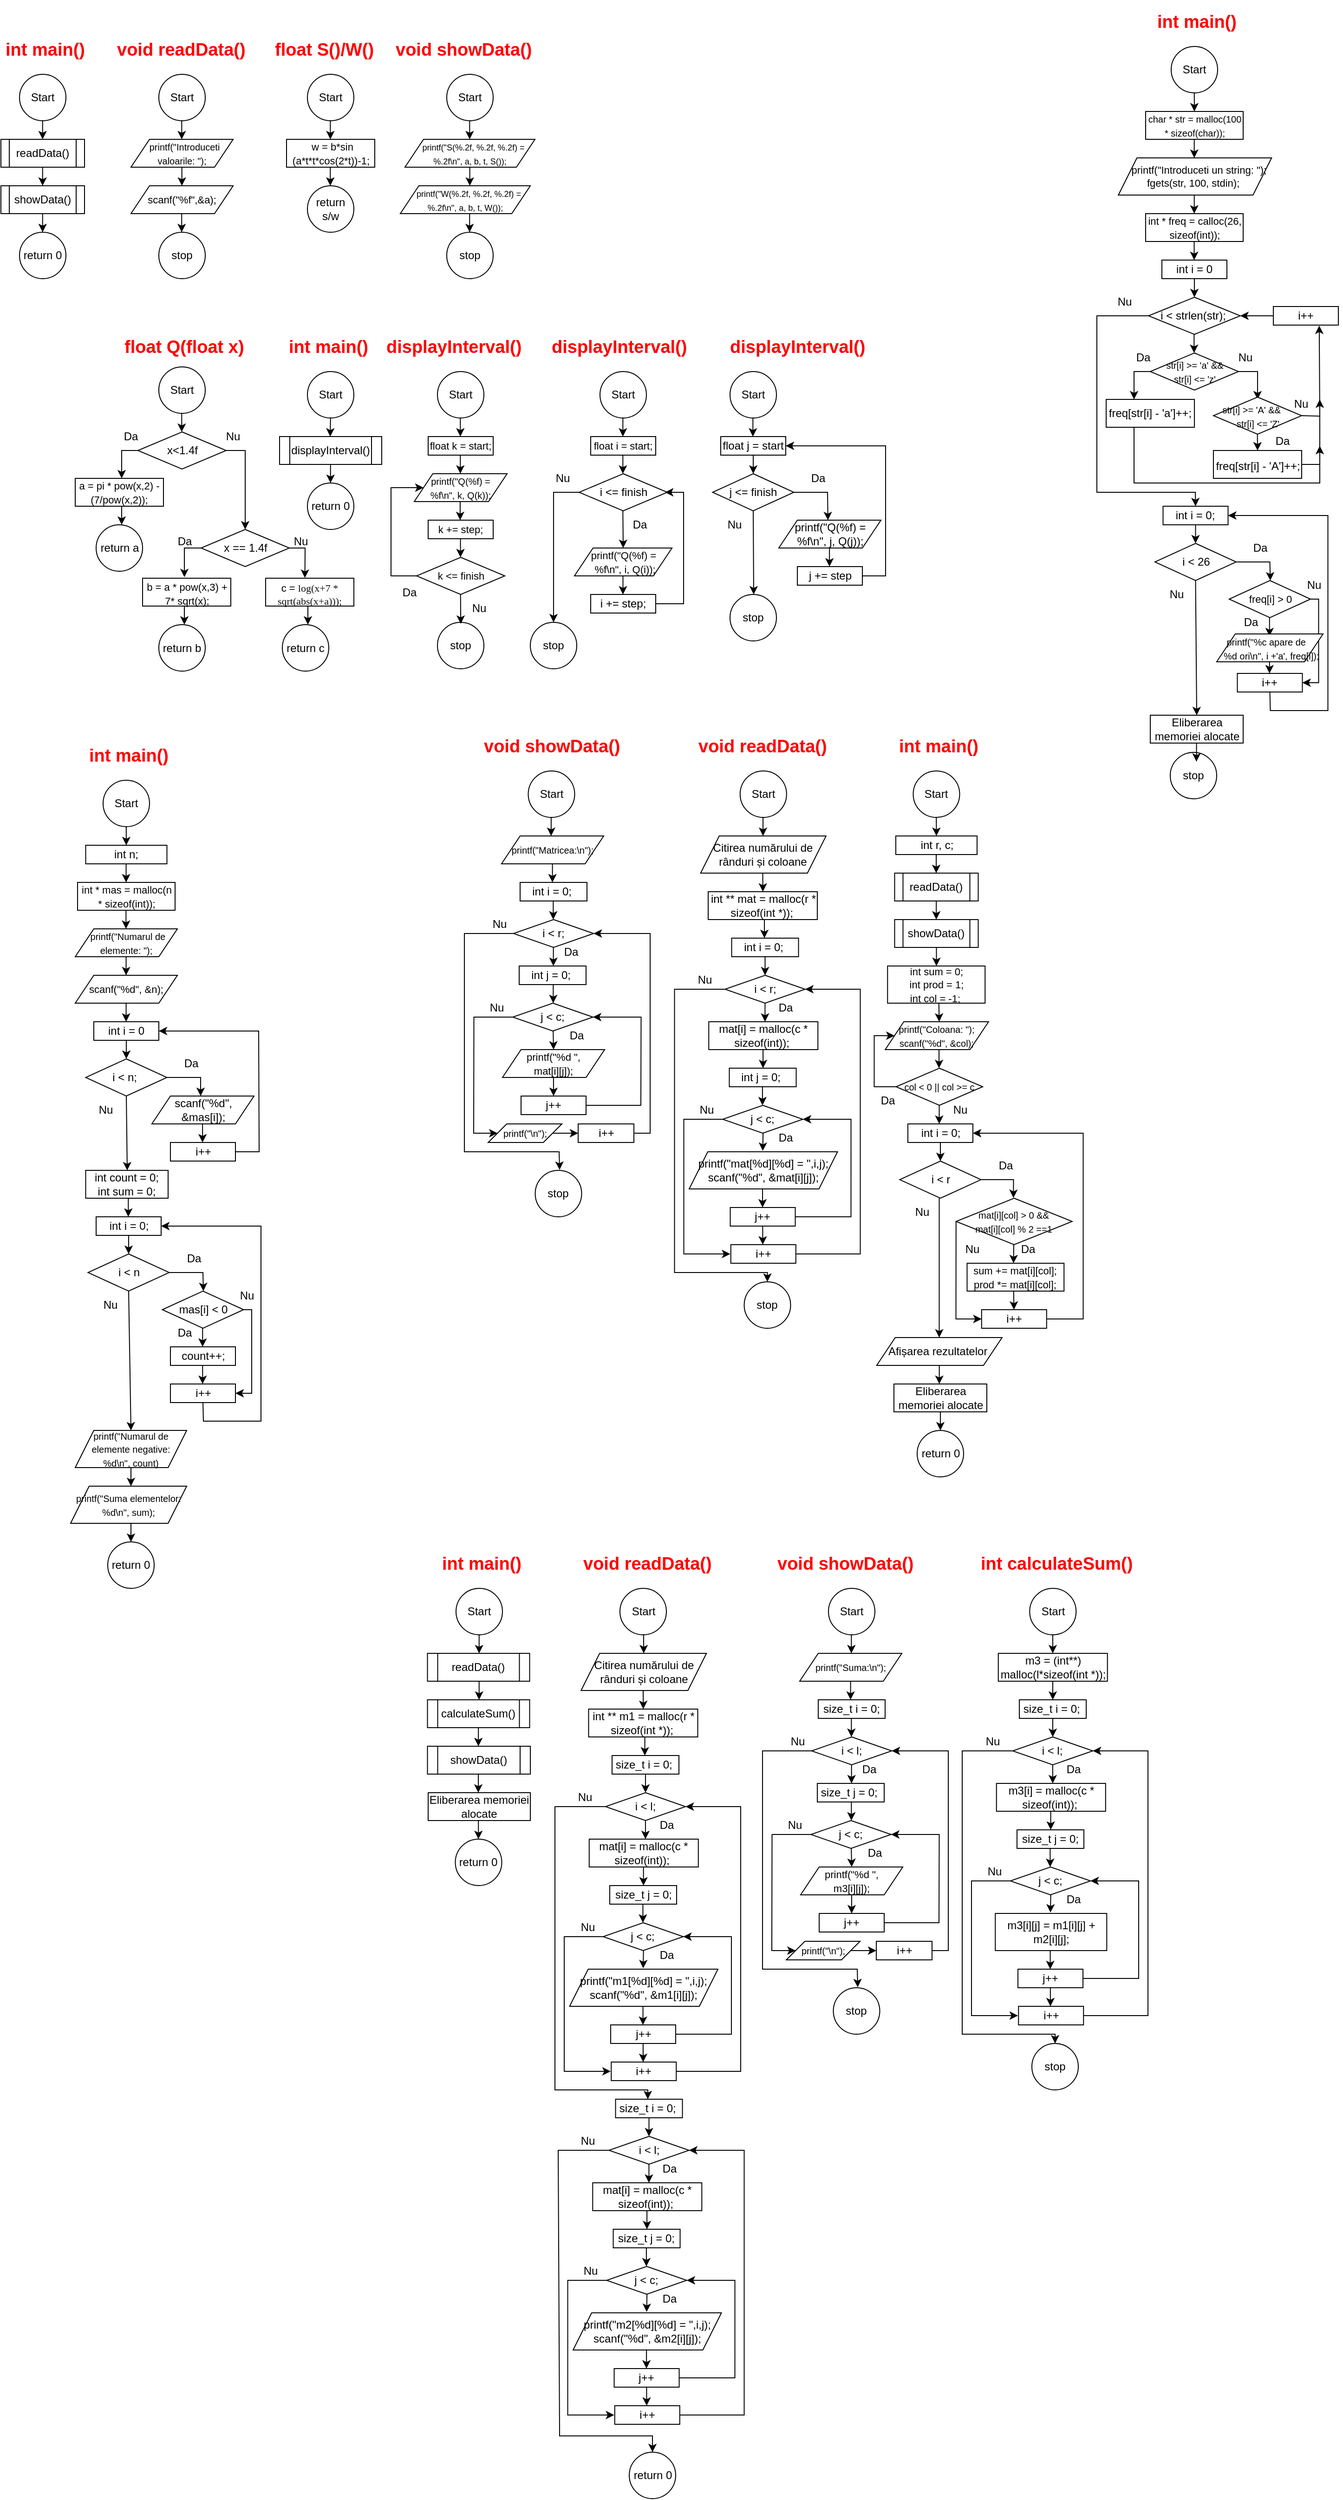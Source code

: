 <mxfile version="21.7.5" type="device">
  <diagram id="nyx_stxigpjp0xde8JP1" name="Page-1">
    <mxGraphModel dx="2868" dy="1672" grid="1" gridSize="10" guides="1" tooltips="1" connect="1" arrows="1" fold="1" page="1" pageScale="1" pageWidth="850" pageHeight="1100" math="0" shadow="0">
      <root>
        <mxCell id="0" />
        <mxCell id="1" parent="0" />
        <mxCell id="ZlgGgSgdUWZlVoc4d8xz-2" value="Start" style="ellipse;whiteSpace=wrap;html=1;" parent="1" vertex="1">
          <mxGeometry x="130" y="250" width="50" height="50" as="geometry" />
        </mxCell>
        <mxCell id="ZlgGgSgdUWZlVoc4d8xz-3" value="return 0" style="ellipse;whiteSpace=wrap;html=1;" parent="1" vertex="1">
          <mxGeometry x="130" y="420" width="50" height="50" as="geometry" />
        </mxCell>
        <mxCell id="ZlgGgSgdUWZlVoc4d8xz-4" value="&lt;h1 style=&quot;font-size: 19px;&quot;&gt;&lt;font color=&quot;#ff0000&quot; style=&quot;font-size: 19px;&quot;&gt;int main()&lt;/font&gt;&lt;/h1&gt;" style="text;html=1;strokeColor=none;fillColor=none;spacing=5;spacingTop=-20;whiteSpace=wrap;overflow=hidden;rounded=0;fontSize=19;" parent="1" vertex="1">
          <mxGeometry x="110" y="210" width="100" height="30" as="geometry" />
        </mxCell>
        <mxCell id="ZlgGgSgdUWZlVoc4d8xz-8" value="readData()" style="shape=process;whiteSpace=wrap;html=1;backgroundOutline=1;" parent="1" vertex="1">
          <mxGeometry x="110" y="320" width="90" height="30" as="geometry" />
        </mxCell>
        <mxCell id="ZlgGgSgdUWZlVoc4d8xz-9" value="showData()" style="shape=process;whiteSpace=wrap;html=1;backgroundOutline=1;" parent="1" vertex="1">
          <mxGeometry x="110" y="370" width="90" height="30" as="geometry" />
        </mxCell>
        <mxCell id="ZlgGgSgdUWZlVoc4d8xz-10" value="" style="endArrow=classic;html=1;rounded=0;" parent="1" edge="1">
          <mxGeometry width="50" height="50" relative="1" as="geometry">
            <mxPoint x="154.86" y="300" as="sourcePoint" />
            <mxPoint x="154.86" y="320" as="targetPoint" />
          </mxGeometry>
        </mxCell>
        <mxCell id="ZlgGgSgdUWZlVoc4d8xz-12" value="" style="endArrow=classic;html=1;rounded=0;" parent="1" edge="1">
          <mxGeometry width="50" height="50" relative="1" as="geometry">
            <mxPoint x="154.86" y="350" as="sourcePoint" />
            <mxPoint x="154.86" y="370" as="targetPoint" />
          </mxGeometry>
        </mxCell>
        <mxCell id="ZlgGgSgdUWZlVoc4d8xz-14" value="" style="endArrow=classic;html=1;rounded=0;" parent="1" edge="1">
          <mxGeometry width="50" height="50" relative="1" as="geometry">
            <mxPoint x="154.86" y="400" as="sourcePoint" />
            <mxPoint x="154.86" y="420" as="targetPoint" />
          </mxGeometry>
        </mxCell>
        <mxCell id="ZlgGgSgdUWZlVoc4d8xz-17" value="Start" style="ellipse;whiteSpace=wrap;html=1;" parent="1" vertex="1">
          <mxGeometry x="280" y="250" width="50" height="50" as="geometry" />
        </mxCell>
        <mxCell id="ZlgGgSgdUWZlVoc4d8xz-18" value="&lt;h1 style=&quot;font-size: 19px;&quot;&gt;&lt;font color=&quot;#ff0000&quot; style=&quot;font-size: 19px;&quot;&gt;void readData()&lt;/font&gt;&lt;/h1&gt;" style="text;html=1;strokeColor=none;fillColor=none;spacing=5;spacingTop=-20;whiteSpace=wrap;overflow=hidden;rounded=0;fontSize=19;" parent="1" vertex="1">
          <mxGeometry x="230" y="210" width="150" height="30" as="geometry" />
        </mxCell>
        <mxCell id="ZlgGgSgdUWZlVoc4d8xz-22" value="Start" style="ellipse;whiteSpace=wrap;html=1;" parent="1" vertex="1">
          <mxGeometry x="440" y="250" width="50" height="50" as="geometry" />
        </mxCell>
        <mxCell id="ZlgGgSgdUWZlVoc4d8xz-23" value="&lt;h1 style=&quot;border-color: var(--border-color); font-size: 19px;&quot;&gt;&lt;font style=&quot;border-color: var(--border-color);&quot; color=&quot;#ff0000&quot;&gt;float S()/W()&lt;/font&gt;&lt;/h1&gt;" style="text;html=1;strokeColor=none;fillColor=none;spacing=5;spacingTop=-20;whiteSpace=wrap;overflow=hidden;rounded=0;fontSize=19;" parent="1" vertex="1">
          <mxGeometry x="400" y="210" width="130" height="30" as="geometry" />
        </mxCell>
        <mxCell id="ZlgGgSgdUWZlVoc4d8xz-25" value="&lt;font style=&quot;font-size: 10px;&quot;&gt;&amp;nbsp; printf(&quot;Introduceti valoarile: &quot;);&lt;/font&gt;" style="shape=parallelogram;perimeter=parallelogramPerimeter;whiteSpace=wrap;html=1;fixedSize=1;" parent="1" vertex="1">
          <mxGeometry x="250" y="320" width="110" height="30" as="geometry" />
        </mxCell>
        <mxCell id="ZlgGgSgdUWZlVoc4d8xz-26" value="&lt;font style=&quot;font-size: 11px;&quot;&gt;&amp;nbsp;scanf(&quot;%f&quot;,&amp;amp;a);&amp;nbsp;&lt;/font&gt;" style="shape=parallelogram;perimeter=parallelogramPerimeter;whiteSpace=wrap;html=1;fixedSize=1;" parent="1" vertex="1">
          <mxGeometry x="250" y="370" width="110" height="30" as="geometry" />
        </mxCell>
        <mxCell id="ZlgGgSgdUWZlVoc4d8xz-28" value="" style="endArrow=classic;html=1;rounded=0;" parent="1" edge="1">
          <mxGeometry width="50" height="50" relative="1" as="geometry">
            <mxPoint x="304.66" y="300" as="sourcePoint" />
            <mxPoint x="304.66" y="320" as="targetPoint" />
          </mxGeometry>
        </mxCell>
        <mxCell id="ZlgGgSgdUWZlVoc4d8xz-30" value="" style="endArrow=classic;html=1;rounded=0;" parent="1" edge="1">
          <mxGeometry width="50" height="50" relative="1" as="geometry">
            <mxPoint x="304.83" y="350" as="sourcePoint" />
            <mxPoint x="304.83" y="370" as="targetPoint" />
          </mxGeometry>
        </mxCell>
        <mxCell id="ZlgGgSgdUWZlVoc4d8xz-31" value="stop" style="ellipse;whiteSpace=wrap;html=1;" parent="1" vertex="1">
          <mxGeometry x="280" y="420" width="50" height="50" as="geometry" />
        </mxCell>
        <mxCell id="ZlgGgSgdUWZlVoc4d8xz-32" value="" style="endArrow=classic;html=1;rounded=0;" parent="1" edge="1">
          <mxGeometry width="50" height="50" relative="1" as="geometry">
            <mxPoint x="304.62" y="400" as="sourcePoint" />
            <mxPoint x="304.62" y="420" as="targetPoint" />
          </mxGeometry>
        </mxCell>
        <mxCell id="ZlgGgSgdUWZlVoc4d8xz-33" value="Start" style="ellipse;whiteSpace=wrap;html=1;" parent="1" vertex="1">
          <mxGeometry x="590" y="250" width="50" height="50" as="geometry" />
        </mxCell>
        <mxCell id="ZlgGgSgdUWZlVoc4d8xz-34" value="&lt;h1 style=&quot;border-color: var(--border-color); font-size: 19px;&quot;&gt;&lt;font style=&quot;border-color: var(--border-color);&quot; color=&quot;#ff0000&quot;&gt;void showData()&lt;/font&gt;&lt;/h1&gt;" style="text;html=1;strokeColor=none;fillColor=none;spacing=5;spacingTop=-20;whiteSpace=wrap;overflow=hidden;rounded=0;fontSize=19;" parent="1" vertex="1">
          <mxGeometry x="530" y="210" width="160" height="30" as="geometry" />
        </mxCell>
        <mxCell id="ZlgGgSgdUWZlVoc4d8xz-35" value="&lt;font style=&quot;font-size: 9px;&quot;&gt;&amp;nbsp; &amp;nbsp;printf(&quot;S(%.2f, %.2f, %.2f) = %.2f\n&quot;, a, b, t, S());&lt;/font&gt;" style="shape=parallelogram;perimeter=parallelogramPerimeter;whiteSpace=wrap;html=1;fixedSize=1;" parent="1" vertex="1">
          <mxGeometry x="545" y="320" width="140" height="30" as="geometry" />
        </mxCell>
        <mxCell id="ZlgGgSgdUWZlVoc4d8xz-37" value="" style="endArrow=classic;html=1;rounded=0;" parent="1" edge="1">
          <mxGeometry width="50" height="50" relative="1" as="geometry">
            <mxPoint x="614.66" y="300" as="sourcePoint" />
            <mxPoint x="614.66" y="320" as="targetPoint" />
          </mxGeometry>
        </mxCell>
        <mxCell id="ZlgGgSgdUWZlVoc4d8xz-38" value="" style="endArrow=classic;html=1;rounded=0;" parent="1" edge="1">
          <mxGeometry width="50" height="50" relative="1" as="geometry">
            <mxPoint x="614.83" y="350" as="sourcePoint" />
            <mxPoint x="614.83" y="370" as="targetPoint" />
          </mxGeometry>
        </mxCell>
        <mxCell id="ZlgGgSgdUWZlVoc4d8xz-39" value="stop" style="ellipse;whiteSpace=wrap;html=1;" parent="1" vertex="1">
          <mxGeometry x="590" y="420" width="50" height="50" as="geometry" />
        </mxCell>
        <mxCell id="ZlgGgSgdUWZlVoc4d8xz-40" value="" style="endArrow=classic;html=1;rounded=0;" parent="1" edge="1">
          <mxGeometry width="50" height="50" relative="1" as="geometry">
            <mxPoint x="614.62" y="400" as="sourcePoint" />
            <mxPoint x="614.62" y="420" as="targetPoint" />
          </mxGeometry>
        </mxCell>
        <mxCell id="ZlgGgSgdUWZlVoc4d8xz-41" value="&lt;font style=&quot;font-size: 9px;&quot;&gt;&amp;nbsp; &amp;nbsp;printf(&quot;W(%.2f, %.2f, %.2f) = %.2f\n&quot;, a, b, t, W());&lt;/font&gt;" style="shape=parallelogram;perimeter=parallelogramPerimeter;whiteSpace=wrap;html=1;fixedSize=1;" parent="1" vertex="1">
          <mxGeometry x="540" y="370" width="140" height="30" as="geometry" />
        </mxCell>
        <mxCell id="ZlgGgSgdUWZlVoc4d8xz-42" value="&lt;font style=&quot;font-size: 11px;&quot;&gt;&amp;nbsp;w = b*sin (a*t*t*cos(2*t))-1;&lt;/font&gt;" style="rounded=0;whiteSpace=wrap;html=1;" parent="1" vertex="1">
          <mxGeometry x="417.5" y="320" width="95" height="30" as="geometry" />
        </mxCell>
        <mxCell id="ZlgGgSgdUWZlVoc4d8xz-44" value="" style="endArrow=classic;html=1;rounded=0;" parent="1" edge="1">
          <mxGeometry width="50" height="50" relative="1" as="geometry">
            <mxPoint x="464.69" y="300" as="sourcePoint" />
            <mxPoint x="464.69" y="320" as="targetPoint" />
          </mxGeometry>
        </mxCell>
        <mxCell id="ZlgGgSgdUWZlVoc4d8xz-45" value="return s/w" style="ellipse;whiteSpace=wrap;html=1;" parent="1" vertex="1">
          <mxGeometry x="440" y="370" width="50" height="50" as="geometry" />
        </mxCell>
        <mxCell id="ZlgGgSgdUWZlVoc4d8xz-46" value="" style="endArrow=classic;html=1;rounded=0;" parent="1" edge="1">
          <mxGeometry width="50" height="50" relative="1" as="geometry">
            <mxPoint x="464.62" y="350" as="sourcePoint" />
            <mxPoint x="464.62" y="370" as="targetPoint" />
          </mxGeometry>
        </mxCell>
        <mxCell id="HGD7MdNLrJ-ECwiWpLIx-1" value="Start" style="ellipse;whiteSpace=wrap;html=1;" parent="1" vertex="1">
          <mxGeometry x="440" y="570" width="50" height="50" as="geometry" />
        </mxCell>
        <mxCell id="HGD7MdNLrJ-ECwiWpLIx-2" value="return 0" style="ellipse;whiteSpace=wrap;html=1;" parent="1" vertex="1">
          <mxGeometry x="440" y="690" width="50" height="50" as="geometry" />
        </mxCell>
        <mxCell id="HGD7MdNLrJ-ECwiWpLIx-3" value="&lt;h1 style=&quot;font-size: 19px;&quot;&gt;&lt;font color=&quot;#ff0000&quot; style=&quot;font-size: 19px;&quot;&gt;int main()&lt;/font&gt;&lt;/h1&gt;" style="text;html=1;strokeColor=none;fillColor=none;spacing=5;spacingTop=-20;whiteSpace=wrap;overflow=hidden;rounded=0;fontSize=19;" parent="1" vertex="1">
          <mxGeometry x="415" y="530" width="100" height="30" as="geometry" />
        </mxCell>
        <mxCell id="HGD7MdNLrJ-ECwiWpLIx-4" value="displayInterval()" style="shape=process;whiteSpace=wrap;html=1;backgroundOutline=1;" parent="1" vertex="1">
          <mxGeometry x="410" y="640" width="110" height="30" as="geometry" />
        </mxCell>
        <mxCell id="HGD7MdNLrJ-ECwiWpLIx-6" value="" style="endArrow=classic;html=1;rounded=0;" parent="1" edge="1">
          <mxGeometry width="50" height="50" relative="1" as="geometry">
            <mxPoint x="464.86" y="620" as="sourcePoint" />
            <mxPoint x="464.5" y="640" as="targetPoint" />
          </mxGeometry>
        </mxCell>
        <mxCell id="HGD7MdNLrJ-ECwiWpLIx-7" value="" style="endArrow=classic;html=1;rounded=0;" parent="1" edge="1">
          <mxGeometry width="50" height="50" relative="1" as="geometry">
            <mxPoint x="464.86" y="670" as="sourcePoint" />
            <mxPoint x="464.86" y="690" as="targetPoint" />
          </mxGeometry>
        </mxCell>
        <mxCell id="HGD7MdNLrJ-ECwiWpLIx-10" value="Start" style="ellipse;whiteSpace=wrap;html=1;" parent="1" vertex="1">
          <mxGeometry x="280" y="565" width="50" height="50" as="geometry" />
        </mxCell>
        <mxCell id="HGD7MdNLrJ-ECwiWpLIx-11" value="&lt;h1 style=&quot;font-size: 19px;&quot;&gt;&lt;font color=&quot;#ff0000&quot; style=&quot;font-size: 19px;&quot;&gt;float Q(float x)&lt;/font&gt;&lt;/h1&gt;" style="text;html=1;strokeColor=none;fillColor=none;spacing=5;spacingTop=-20;whiteSpace=wrap;overflow=hidden;rounded=0;fontSize=19;" parent="1" vertex="1">
          <mxGeometry x="237.5" y="530" width="140" height="30" as="geometry" />
        </mxCell>
        <mxCell id="HGD7MdNLrJ-ECwiWpLIx-14" value="" style="endArrow=classic;html=1;rounded=0;" parent="1" edge="1">
          <mxGeometry width="50" height="50" relative="1" as="geometry">
            <mxPoint x="304.66" y="615" as="sourcePoint" />
            <mxPoint x="304.66" y="635" as="targetPoint" />
          </mxGeometry>
        </mxCell>
        <mxCell id="HGD7MdNLrJ-ECwiWpLIx-17" value="" style="endArrow=classic;html=1;rounded=0;" parent="1" edge="1">
          <mxGeometry width="50" height="50" relative="1" as="geometry">
            <mxPoint x="240" y="715" as="sourcePoint" />
            <mxPoint x="240" y="735" as="targetPoint" />
          </mxGeometry>
        </mxCell>
        <mxCell id="HGD7MdNLrJ-ECwiWpLIx-18" value="Start" style="ellipse;whiteSpace=wrap;html=1;" parent="1" vertex="1">
          <mxGeometry x="580" y="570" width="50" height="50" as="geometry" />
        </mxCell>
        <mxCell id="HGD7MdNLrJ-ECwiWpLIx-19" value="&lt;h1 style=&quot;font-size: 19px;&quot;&gt;&lt;font color=&quot;#ff0000&quot; style=&quot;font-size: 19px;&quot;&gt;displayInterval()&lt;/font&gt;&lt;/h1&gt;" style="text;html=1;strokeColor=none;fillColor=none;spacing=5;spacingTop=-20;whiteSpace=wrap;overflow=hidden;rounded=0;fontSize=19;" parent="1" vertex="1">
          <mxGeometry x="520" y="530" width="160" height="30" as="geometry" />
        </mxCell>
        <mxCell id="HGD7MdNLrJ-ECwiWpLIx-22" value="" style="endArrow=classic;html=1;rounded=0;" parent="1" edge="1">
          <mxGeometry width="50" height="50" relative="1" as="geometry">
            <mxPoint x="604.66" y="620" as="sourcePoint" />
            <mxPoint x="604.66" y="640" as="targetPoint" />
          </mxGeometry>
        </mxCell>
        <mxCell id="HGD7MdNLrJ-ECwiWpLIx-26" value="x&amp;lt;1.4f" style="rhombus;whiteSpace=wrap;html=1;" parent="1" vertex="1">
          <mxGeometry x="257.5" y="635" width="95" height="40" as="geometry" />
        </mxCell>
        <mxCell id="HGD7MdNLrJ-ECwiWpLIx-27" value="" style="endArrow=classic;html=1;rounded=0;exitX=1;exitY=0.5;exitDx=0;exitDy=0;entryX=0.5;entryY=0;entryDx=0;entryDy=0;" parent="1" source="HGD7MdNLrJ-ECwiWpLIx-26" target="HGD7MdNLrJ-ECwiWpLIx-32" edge="1">
          <mxGeometry width="50" height="50" relative="1" as="geometry">
            <mxPoint x="252.5" y="667.5" as="sourcePoint" />
            <mxPoint x="262.5" y="677.5" as="targetPoint" />
            <Array as="points">
              <mxPoint x="373" y="655" />
            </Array>
          </mxGeometry>
        </mxCell>
        <mxCell id="HGD7MdNLrJ-ECwiWpLIx-29" value="" style="endArrow=classic;html=1;rounded=0;exitX=0;exitY=0.5;exitDx=0;exitDy=0;" parent="1" source="HGD7MdNLrJ-ECwiWpLIx-26" edge="1">
          <mxGeometry width="50" height="50" relative="1" as="geometry">
            <mxPoint x="240.0" y="655" as="sourcePoint" />
            <mxPoint x="240" y="685" as="targetPoint" />
            <Array as="points">
              <mxPoint x="240" y="655" />
            </Array>
          </mxGeometry>
        </mxCell>
        <mxCell id="HGD7MdNLrJ-ECwiWpLIx-30" value="Da" style="text;html=1;strokeColor=none;fillColor=none;align=center;verticalAlign=middle;whiteSpace=wrap;rounded=0;" parent="1" vertex="1">
          <mxGeometry x="220" y="625" width="60" height="30" as="geometry" />
        </mxCell>
        <mxCell id="HGD7MdNLrJ-ECwiWpLIx-31" value="Nu" style="text;html=1;strokeColor=none;fillColor=none;align=center;verticalAlign=middle;whiteSpace=wrap;rounded=0;" parent="1" vertex="1">
          <mxGeometry x="330" y="625" width="60" height="30" as="geometry" />
        </mxCell>
        <mxCell id="HGD7MdNLrJ-ECwiWpLIx-32" value="x == 1.4f" style="rhombus;whiteSpace=wrap;html=1;" parent="1" vertex="1">
          <mxGeometry x="325.5" y="740" width="95" height="40" as="geometry" />
        </mxCell>
        <mxCell id="HGD7MdNLrJ-ECwiWpLIx-34" value="" style="endArrow=classic;html=1;rounded=0;exitX=1;exitY=0.5;exitDx=0;exitDy=0;entryX=0.445;entryY=-0.012;entryDx=0;entryDy=0;entryPerimeter=0;" parent="1" target="HGD7MdNLrJ-ECwiWpLIx-42" edge="1">
          <mxGeometry width="50" height="50" relative="1" as="geometry">
            <mxPoint x="420.5" y="760" as="sourcePoint" />
            <mxPoint x="437.5" y="790" as="targetPoint" />
            <Array as="points">
              <mxPoint x="437.5" y="760" />
            </Array>
          </mxGeometry>
        </mxCell>
        <mxCell id="HGD7MdNLrJ-ECwiWpLIx-35" value="" style="endArrow=classic;html=1;rounded=0;exitX=0;exitY=0.5;exitDx=0;exitDy=0;entryX=0.474;entryY=-0.037;entryDx=0;entryDy=0;entryPerimeter=0;" parent="1" target="HGD7MdNLrJ-ECwiWpLIx-41" edge="1">
          <mxGeometry width="50" height="50" relative="1" as="geometry">
            <mxPoint x="325.5" y="760" as="sourcePoint" />
            <mxPoint x="307.5" y="790" as="targetPoint" />
            <Array as="points">
              <mxPoint x="307.5" y="760" />
            </Array>
          </mxGeometry>
        </mxCell>
        <mxCell id="HGD7MdNLrJ-ECwiWpLIx-36" value="Nu" style="text;html=1;strokeColor=none;fillColor=none;align=center;verticalAlign=middle;whiteSpace=wrap;rounded=0;" parent="1" vertex="1">
          <mxGeometry x="403" y="737.5" width="60" height="30" as="geometry" />
        </mxCell>
        <mxCell id="HGD7MdNLrJ-ECwiWpLIx-37" value="Da" style="text;html=1;strokeColor=none;fillColor=none;align=center;verticalAlign=middle;whiteSpace=wrap;rounded=0;" parent="1" vertex="1">
          <mxGeometry x="277.5" y="737.5" width="60" height="30" as="geometry" />
        </mxCell>
        <mxCell id="HGD7MdNLrJ-ECwiWpLIx-39" value="&lt;font style=&quot;font-size: 11px;&quot;&gt;a =&amp;nbsp;pi * pow(x,2) -&lt;br&gt;(7/pow(x,2));&lt;/font&gt;" style="rounded=0;whiteSpace=wrap;html=1;" parent="1" vertex="1">
          <mxGeometry x="190" y="685" width="95" height="30" as="geometry" />
        </mxCell>
        <mxCell id="HGD7MdNLrJ-ECwiWpLIx-40" value="return a" style="ellipse;whiteSpace=wrap;html=1;" parent="1" vertex="1">
          <mxGeometry x="212.5" y="735" width="50" height="50" as="geometry" />
        </mxCell>
        <mxCell id="HGD7MdNLrJ-ECwiWpLIx-41" value="&lt;br&gt;&lt;font style=&quot;font-size: 11px;&quot;&gt;b =&amp;nbsp;a * pow(x,3) + 7* sqrt(x);&lt;/font&gt;&lt;p style=&quot;text-align:justify&quot; class=&quot;MsoNoSpacing&quot;&gt;&lt;span style=&quot;font-size:12.0pt;&lt;br/&gt;font-family:Consolas;mso-bidi-font-family:&amp;quot;Courier New&amp;quot;;color:#0D0D0D;&lt;br/&gt;mso-themecolor:text1;mso-themetint:242&quot;&gt;&lt;/span&gt;&lt;/p&gt;" style="rounded=0;whiteSpace=wrap;html=1;" parent="1" vertex="1">
          <mxGeometry x="262.5" y="792.5" width="95" height="30" as="geometry" />
        </mxCell>
        <mxCell id="HGD7MdNLrJ-ECwiWpLIx-42" value="&lt;font style=&quot;font-size: 11px;&quot;&gt;&lt;br&gt;&lt;br&gt;c =&amp;nbsp;&lt;span style=&quot;color: rgb(13, 13, 13); font-family: Consolas; text-align: justify; background-color: initial;&quot;&gt;log(x+7 * sqrt(abs(x+a)));&lt;/span&gt;&lt;/font&gt;&lt;p style=&quot;text-align: justify; font-size: 11px;&quot; class=&quot;MsoNoSpacing&quot;&gt;&lt;span style=&quot;font-family: Consolas; color: rgb(13, 13, 13);&quot;&gt;&lt;font style=&quot;font-size: 11px;&quot;&gt;&lt;/font&gt;&lt;/span&gt;&lt;/p&gt;&lt;font style=&quot;font-size: 11px;&quot;&gt;&amp;nbsp;&lt;/font&gt;" style="rounded=0;whiteSpace=wrap;html=1;" parent="1" vertex="1">
          <mxGeometry x="395" y="792.5" width="95" height="30" as="geometry" />
        </mxCell>
        <mxCell id="HGD7MdNLrJ-ECwiWpLIx-43" value="" style="endArrow=classic;html=1;rounded=0;" parent="1" edge="1">
          <mxGeometry width="50" height="50" relative="1" as="geometry">
            <mxPoint x="307.5" y="822.5" as="sourcePoint" />
            <mxPoint x="307.5" y="842.5" as="targetPoint" />
          </mxGeometry>
        </mxCell>
        <mxCell id="HGD7MdNLrJ-ECwiWpLIx-44" value="return b" style="ellipse;whiteSpace=wrap;html=1;" parent="1" vertex="1">
          <mxGeometry x="280" y="842.5" width="50" height="50" as="geometry" />
        </mxCell>
        <mxCell id="HGD7MdNLrJ-ECwiWpLIx-45" value="" style="endArrow=classic;html=1;rounded=0;" parent="1" edge="1">
          <mxGeometry width="50" height="50" relative="1" as="geometry">
            <mxPoint x="440.5" y="822.5" as="sourcePoint" />
            <mxPoint x="440.5" y="842.5" as="targetPoint" />
          </mxGeometry>
        </mxCell>
        <mxCell id="HGD7MdNLrJ-ECwiWpLIx-46" value="return c" style="ellipse;whiteSpace=wrap;html=1;" parent="1" vertex="1">
          <mxGeometry x="413" y="842.5" width="50" height="50" as="geometry" />
        </mxCell>
        <mxCell id="HGD7MdNLrJ-ECwiWpLIx-47" value="&lt;font style=&quot;font-size: 11px;&quot;&gt;k &amp;lt;= finish&lt;/font&gt;" style="rhombus;whiteSpace=wrap;html=1;" parent="1" vertex="1">
          <mxGeometry x="557.5" y="770" width="95" height="40" as="geometry" />
        </mxCell>
        <mxCell id="qn9WSQuVihfcHqnpUbvx-1" value="Start" style="ellipse;whiteSpace=wrap;html=1;" parent="1" vertex="1">
          <mxGeometry x="895" y="570" width="50" height="50" as="geometry" />
        </mxCell>
        <mxCell id="qn9WSQuVihfcHqnpUbvx-2" value="&lt;h1 style=&quot;font-size: 19px;&quot;&gt;&lt;font color=&quot;#ff0000&quot; style=&quot;font-size: 19px;&quot;&gt;displayInterval()&lt;/font&gt;&lt;/h1&gt;" style="text;html=1;strokeColor=none;fillColor=none;spacing=5;spacingTop=-20;whiteSpace=wrap;overflow=hidden;rounded=0;fontSize=19;" parent="1" vertex="1">
          <mxGeometry x="890" y="530" width="200" height="30" as="geometry" />
        </mxCell>
        <mxCell id="qn9WSQuVihfcHqnpUbvx-3" value="" style="endArrow=classic;html=1;rounded=0;" parent="1" edge="1">
          <mxGeometry width="50" height="50" relative="1" as="geometry">
            <mxPoint x="919.66" y="620" as="sourcePoint" />
            <mxPoint x="919.66" y="640" as="targetPoint" />
          </mxGeometry>
        </mxCell>
        <mxCell id="qn9WSQuVihfcHqnpUbvx-8" value="" style="endArrow=classic;html=1;rounded=0;" parent="1" edge="1">
          <mxGeometry width="50" height="50" relative="1" as="geometry">
            <mxPoint x="920.0" y="660" as="sourcePoint" />
            <mxPoint x="920.0" y="680" as="targetPoint" />
          </mxGeometry>
        </mxCell>
        <mxCell id="qn9WSQuVihfcHqnpUbvx-9" value="j &amp;lt;= finish" style="rhombus;whiteSpace=wrap;html=1;" parent="1" vertex="1">
          <mxGeometry x="876.25" y="680" width="87.5" height="40" as="geometry" />
        </mxCell>
        <mxCell id="qn9WSQuVihfcHqnpUbvx-10" value="" style="endArrow=classic;html=1;rounded=0;" parent="1" edge="1">
          <mxGeometry width="50" height="50" relative="1" as="geometry">
            <mxPoint x="920.0" y="720" as="sourcePoint" />
            <mxPoint x="920.5" y="810" as="targetPoint" />
          </mxGeometry>
        </mxCell>
        <mxCell id="qn9WSQuVihfcHqnpUbvx-11" value="Nu" style="text;html=1;strokeColor=none;fillColor=none;align=center;verticalAlign=middle;whiteSpace=wrap;rounded=0;" parent="1" vertex="1">
          <mxGeometry x="870" y="720" width="60" height="30" as="geometry" />
        </mxCell>
        <mxCell id="qn9WSQuVihfcHqnpUbvx-12" value="" style="endArrow=classic;html=1;rounded=0;exitX=1;exitY=0.5;exitDx=0;exitDy=0;entryX=0.481;entryY=0;entryDx=0;entryDy=0;entryPerimeter=0;" parent="1" target="qn9WSQuVihfcHqnpUbvx-14" edge="1">
          <mxGeometry width="50" height="50" relative="1" as="geometry">
            <mxPoint x="963.75" y="700" as="sourcePoint" />
            <mxPoint x="1006.75" y="730" as="targetPoint" />
            <Array as="points">
              <mxPoint x="1000" y="700" />
            </Array>
          </mxGeometry>
        </mxCell>
        <mxCell id="qn9WSQuVihfcHqnpUbvx-13" value="Da" style="text;html=1;strokeColor=none;fillColor=none;align=center;verticalAlign=middle;whiteSpace=wrap;rounded=0;" parent="1" vertex="1">
          <mxGeometry x="960" y="670" width="60" height="30" as="geometry" />
        </mxCell>
        <mxCell id="qn9WSQuVihfcHqnpUbvx-14" value="printf(&quot;Q(%f) = %f\n&quot;, j, Q(j));" style="shape=parallelogram;perimeter=parallelogramPerimeter;whiteSpace=wrap;html=1;fixedSize=1;" parent="1" vertex="1">
          <mxGeometry x="947.5" y="730" width="110" height="30" as="geometry" />
        </mxCell>
        <mxCell id="qn9WSQuVihfcHqnpUbvx-15" value="" style="endArrow=classic;html=1;rounded=0;" parent="1" edge="1">
          <mxGeometry width="50" height="50" relative="1" as="geometry">
            <mxPoint x="1002.07" y="760" as="sourcePoint" />
            <mxPoint x="1002.07" y="780" as="targetPoint" />
          </mxGeometry>
        </mxCell>
        <mxCell id="qn9WSQuVihfcHqnpUbvx-17" value="" style="endArrow=classic;html=1;rounded=0;exitX=1;exitY=0.5;exitDx=0;exitDy=0;entryX=1;entryY=0.5;entryDx=0;entryDy=0;" parent="1" target="qn9WSQuVihfcHqnpUbvx-68" edge="1">
          <mxGeometry width="50" height="50" relative="1" as="geometry">
            <mxPoint x="1027.5" y="790.0" as="sourcePoint" />
            <mxPoint x="946.25" y="650" as="targetPoint" />
            <Array as="points">
              <mxPoint x="1062.5" y="790" />
              <mxPoint x="1062.5" y="650" />
            </Array>
          </mxGeometry>
        </mxCell>
        <mxCell id="qn9WSQuVihfcHqnpUbvx-18" value="stop" style="ellipse;whiteSpace=wrap;html=1;" parent="1" vertex="1">
          <mxGeometry x="895" y="810" width="50" height="50" as="geometry" />
        </mxCell>
        <mxCell id="qn9WSQuVihfcHqnpUbvx-23" value="" style="endArrow=classic;html=1;rounded=0;exitX=0;exitY=0.5;exitDx=0;exitDy=0;entryX=0;entryY=0.5;entryDx=0;entryDy=0;" parent="1" source="HGD7MdNLrJ-ECwiWpLIx-47" target="qn9WSQuVihfcHqnpUbvx-59" edge="1">
          <mxGeometry width="50" height="50" relative="1" as="geometry">
            <mxPoint x="500" y="740" as="sourcePoint" />
            <mxPoint x="560" y="695" as="targetPoint" />
            <Array as="points">
              <mxPoint x="530" y="790" />
              <mxPoint x="530" y="695" />
            </Array>
          </mxGeometry>
        </mxCell>
        <mxCell id="qn9WSQuVihfcHqnpUbvx-25" value="Nu" style="text;html=1;strokeColor=none;fillColor=none;align=center;verticalAlign=middle;whiteSpace=wrap;rounded=0;" parent="1" vertex="1">
          <mxGeometry x="595" y="810" width="60" height="30" as="geometry" />
        </mxCell>
        <mxCell id="qn9WSQuVihfcHqnpUbvx-26" value="Da" style="text;html=1;strokeColor=none;fillColor=none;align=center;verticalAlign=middle;whiteSpace=wrap;rounded=0;" parent="1" vertex="1">
          <mxGeometry x="520" y="792.5" width="60" height="30" as="geometry" />
        </mxCell>
        <mxCell id="qn9WSQuVihfcHqnpUbvx-27" value="stop" style="ellipse;whiteSpace=wrap;html=1;" parent="1" vertex="1">
          <mxGeometry x="580" y="840" width="50" height="50" as="geometry" />
        </mxCell>
        <mxCell id="qn9WSQuVihfcHqnpUbvx-28" value="&lt;font style=&quot;font-size: 11px;&quot;&gt;float k = start;&lt;/font&gt;" style="rounded=0;whiteSpace=wrap;html=1;" parent="1" vertex="1">
          <mxGeometry x="570" y="640" width="70" height="20" as="geometry" />
        </mxCell>
        <mxCell id="qn9WSQuVihfcHqnpUbvx-29" value="" style="endArrow=classic;html=1;rounded=0;" parent="1" edge="1">
          <mxGeometry width="50" height="50" relative="1" as="geometry">
            <mxPoint x="604.64" y="660" as="sourcePoint" />
            <mxPoint x="604.64" y="680" as="targetPoint" />
          </mxGeometry>
        </mxCell>
        <mxCell id="qn9WSQuVihfcHqnpUbvx-43" value="Start" style="ellipse;whiteSpace=wrap;html=1;" parent="1" vertex="1">
          <mxGeometry x="755" y="570" width="50" height="50" as="geometry" />
        </mxCell>
        <mxCell id="qn9WSQuVihfcHqnpUbvx-44" value="&lt;h1 style=&quot;font-size: 19px;&quot;&gt;&lt;font color=&quot;#ff0000&quot; style=&quot;font-size: 19px;&quot;&gt;displayInterval()&lt;/font&gt;&lt;/h1&gt;" style="text;html=1;strokeColor=none;fillColor=none;spacing=5;spacingTop=-20;whiteSpace=wrap;overflow=hidden;rounded=0;fontSize=19;" parent="1" vertex="1">
          <mxGeometry x="697.5" y="530" width="200" height="30" as="geometry" />
        </mxCell>
        <mxCell id="qn9WSQuVihfcHqnpUbvx-45" value="" style="endArrow=classic;html=1;rounded=0;" parent="1" edge="1">
          <mxGeometry width="50" height="50" relative="1" as="geometry">
            <mxPoint x="779.66" y="620" as="sourcePoint" />
            <mxPoint x="779.66" y="640" as="targetPoint" />
          </mxGeometry>
        </mxCell>
        <mxCell id="qn9WSQuVihfcHqnpUbvx-46" value="i &amp;lt;= finish" style="rhombus;whiteSpace=wrap;html=1;" parent="1" vertex="1">
          <mxGeometry x="732.5" y="680" width="95" height="40" as="geometry" />
        </mxCell>
        <mxCell id="qn9WSQuVihfcHqnpUbvx-51" value="Nu" style="text;html=1;strokeColor=none;fillColor=none;align=center;verticalAlign=middle;whiteSpace=wrap;rounded=0;" parent="1" vertex="1">
          <mxGeometry x="685" y="670" width="60" height="30" as="geometry" />
        </mxCell>
        <mxCell id="qn9WSQuVihfcHqnpUbvx-52" value="Da" style="text;html=1;strokeColor=none;fillColor=none;align=center;verticalAlign=middle;whiteSpace=wrap;rounded=0;" parent="1" vertex="1">
          <mxGeometry x="767.5" y="720" width="60" height="30" as="geometry" />
        </mxCell>
        <mxCell id="qn9WSQuVihfcHqnpUbvx-54" value="&lt;font style=&quot;font-size: 11px;&quot;&gt;float i = start;&lt;/font&gt;" style="rounded=0;whiteSpace=wrap;html=1;" parent="1" vertex="1">
          <mxGeometry x="745" y="640" width="70" height="20" as="geometry" />
        </mxCell>
        <mxCell id="qn9WSQuVihfcHqnpUbvx-55" value="" style="endArrow=classic;html=1;rounded=0;" parent="1" edge="1">
          <mxGeometry width="50" height="50" relative="1" as="geometry">
            <mxPoint x="779.64" y="660" as="sourcePoint" />
            <mxPoint x="779.64" y="680" as="targetPoint" />
          </mxGeometry>
        </mxCell>
        <mxCell id="qn9WSQuVihfcHqnpUbvx-56" value="" style="endArrow=classic;html=1;rounded=0;" parent="1" edge="1">
          <mxGeometry width="50" height="50" relative="1" as="geometry">
            <mxPoint x="779.64" y="720" as="sourcePoint" />
            <mxPoint x="780" y="760" as="targetPoint" />
          </mxGeometry>
        </mxCell>
        <mxCell id="qn9WSQuVihfcHqnpUbvx-57" value="" style="endArrow=classic;html=1;rounded=0;exitX=0;exitY=0.5;exitDx=0;exitDy=0;" parent="1" source="qn9WSQuVihfcHqnpUbvx-46" edge="1">
          <mxGeometry width="50" height="50" relative="1" as="geometry">
            <mxPoint x="705.0" y="700" as="sourcePoint" />
            <mxPoint x="705" y="840" as="targetPoint" />
            <Array as="points">
              <mxPoint x="705" y="700" />
            </Array>
          </mxGeometry>
        </mxCell>
        <mxCell id="qn9WSQuVihfcHqnpUbvx-58" value="&lt;font style=&quot;font-size: 11px;&quot;&gt;printf(&quot;Q(%f) =&lt;br&gt;&amp;nbsp;%f\n&quot;, i, Q(i));&lt;/font&gt;" style="shape=parallelogram;perimeter=parallelogramPerimeter;whiteSpace=wrap;html=1;fixedSize=1;" parent="1" vertex="1">
          <mxGeometry x="727.5" y="760" width="105" height="30" as="geometry" />
        </mxCell>
        <mxCell id="qn9WSQuVihfcHqnpUbvx-59" value="&lt;font style=&quot;font-size: 10px;&quot;&gt;printf(&quot;Q(%f) = &lt;br&gt;%f\n&quot;, k, Q(k));&lt;/font&gt;" style="shape=parallelogram;perimeter=parallelogramPerimeter;whiteSpace=wrap;html=1;fixedSize=1;" parent="1" vertex="1">
          <mxGeometry x="555" y="680" width="100" height="30" as="geometry" />
        </mxCell>
        <mxCell id="qn9WSQuVihfcHqnpUbvx-60" value="" style="endArrow=classic;html=1;rounded=0;" parent="1" edge="1">
          <mxGeometry width="50" height="50" relative="1" as="geometry">
            <mxPoint x="779.74" y="790" as="sourcePoint" />
            <mxPoint x="779.74" y="810" as="targetPoint" />
          </mxGeometry>
        </mxCell>
        <mxCell id="qn9WSQuVihfcHqnpUbvx-62" value="" style="endArrow=classic;html=1;rounded=0;exitX=1;exitY=0.5;exitDx=0;exitDy=0;" parent="1" edge="1">
          <mxGeometry width="50" height="50" relative="1" as="geometry">
            <mxPoint x="804.25" y="820" as="sourcePoint" />
            <mxPoint x="825" y="700" as="targetPoint" />
            <Array as="points">
              <mxPoint x="845" y="820" />
              <mxPoint x="845" y="700" />
            </Array>
          </mxGeometry>
        </mxCell>
        <mxCell id="qn9WSQuVihfcHqnpUbvx-63" value="stop" style="ellipse;whiteSpace=wrap;html=1;" parent="1" vertex="1">
          <mxGeometry x="680" y="840" width="50" height="50" as="geometry" />
        </mxCell>
        <mxCell id="qn9WSQuVihfcHqnpUbvx-64" value="" style="endArrow=classic;html=1;rounded=0;" parent="1" edge="1">
          <mxGeometry width="50" height="50" relative="1" as="geometry">
            <mxPoint x="604.44" y="710" as="sourcePoint" />
            <mxPoint x="604.44" y="730" as="targetPoint" />
          </mxGeometry>
        </mxCell>
        <mxCell id="qn9WSQuVihfcHqnpUbvx-66" value="&lt;font style=&quot;font-size: 11px;&quot;&gt;k += step;&lt;/font&gt;" style="rounded=0;whiteSpace=wrap;html=1;" parent="1" vertex="1">
          <mxGeometry x="570" y="730" width="70" height="20" as="geometry" />
        </mxCell>
        <mxCell id="qn9WSQuVihfcHqnpUbvx-67" value="i += step;" style="rounded=0;whiteSpace=wrap;html=1;" parent="1" vertex="1">
          <mxGeometry x="745" y="810" width="70" height="20" as="geometry" />
        </mxCell>
        <mxCell id="qn9WSQuVihfcHqnpUbvx-68" value="float j = start" style="rounded=0;whiteSpace=wrap;html=1;" parent="1" vertex="1">
          <mxGeometry x="885" y="640" width="70" height="20" as="geometry" />
        </mxCell>
        <mxCell id="qn9WSQuVihfcHqnpUbvx-69" value="j += step" style="rounded=0;whiteSpace=wrap;html=1;" parent="1" vertex="1">
          <mxGeometry x="967.5" y="780" width="70" height="20" as="geometry" />
        </mxCell>
        <mxCell id="qn9WSQuVihfcHqnpUbvx-70" value="" style="endArrow=classic;html=1;rounded=0;" parent="1" edge="1">
          <mxGeometry width="50" height="50" relative="1" as="geometry">
            <mxPoint x="604.79" y="750" as="sourcePoint" />
            <mxPoint x="604.79" y="770" as="targetPoint" />
          </mxGeometry>
        </mxCell>
        <mxCell id="qn9WSQuVihfcHqnpUbvx-71" value="" style="endArrow=classic;html=1;rounded=0;entryX=0.168;entryY=1.053;entryDx=0;entryDy=0;entryPerimeter=0;" parent="1" target="qn9WSQuVihfcHqnpUbvx-25" edge="1">
          <mxGeometry width="50" height="50" relative="1" as="geometry">
            <mxPoint x="604.84" y="810" as="sourcePoint" />
            <mxPoint x="604.84" y="830" as="targetPoint" />
          </mxGeometry>
        </mxCell>
        <mxCell id="dWOkmOkWTm6RygOwqzwo-1" value="Start" style="ellipse;whiteSpace=wrap;html=1;" parent="1" vertex="1">
          <mxGeometry x="220" y="1010" width="50" height="50" as="geometry" />
        </mxCell>
        <mxCell id="dWOkmOkWTm6RygOwqzwo-2" value="return 0" style="ellipse;whiteSpace=wrap;html=1;" parent="1" vertex="1">
          <mxGeometry x="225" y="1830" width="50" height="50" as="geometry" />
        </mxCell>
        <mxCell id="dWOkmOkWTm6RygOwqzwo-3" value="&lt;h1 style=&quot;font-size: 19px;&quot;&gt;&lt;font color=&quot;#ff0000&quot; style=&quot;font-size: 19px;&quot;&gt;int main()&lt;/font&gt;&lt;/h1&gt;" style="text;html=1;strokeColor=none;fillColor=none;spacing=5;spacingTop=-20;whiteSpace=wrap;overflow=hidden;rounded=0;fontSize=19;" parent="1" vertex="1">
          <mxGeometry x="200" y="970" width="100" height="30" as="geometry" />
        </mxCell>
        <mxCell id="dWOkmOkWTm6RygOwqzwo-6" value="" style="endArrow=classic;html=1;rounded=0;entryX=0.5;entryY=0;entryDx=0;entryDy=0;" parent="1" target="KfoqvqxMKK7F0OxWmwR4-3" edge="1">
          <mxGeometry width="50" height="50" relative="1" as="geometry">
            <mxPoint x="244.86" y="1060" as="sourcePoint" />
            <mxPoint x="245" y="1070" as="targetPoint" />
          </mxGeometry>
        </mxCell>
        <mxCell id="dWOkmOkWTm6RygOwqzwo-8" value="" style="endArrow=classic;html=1;rounded=0;" parent="1" edge="1">
          <mxGeometry width="50" height="50" relative="1" as="geometry">
            <mxPoint x="250" y="1810" as="sourcePoint" />
            <mxPoint x="250" y="1830" as="targetPoint" />
          </mxGeometry>
        </mxCell>
        <mxCell id="dWOkmOkWTm6RygOwqzwo-9" value="&amp;nbsp;&lt;font style=&quot;font-size: 10px;&quot;&gt;printf(&quot;Numarul de elemente: &quot;);&lt;/font&gt;" style="shape=parallelogram;perimeter=parallelogramPerimeter;whiteSpace=wrap;html=1;fixedSize=1;" parent="1" vertex="1">
          <mxGeometry x="190" y="1170" width="110" height="30" as="geometry" />
        </mxCell>
        <mxCell id="KfoqvqxMKK7F0OxWmwR4-1" value="&lt;font style=&quot;font-size: 11px;&quot;&gt;scanf(&quot;%d&quot;, &amp;amp;n);&lt;/font&gt;" style="shape=parallelogram;perimeter=parallelogramPerimeter;whiteSpace=wrap;html=1;fixedSize=1;" parent="1" vertex="1">
          <mxGeometry x="190" y="1220" width="110" height="30" as="geometry" />
        </mxCell>
        <mxCell id="KfoqvqxMKK7F0OxWmwR4-2" value="" style="endArrow=classic;html=1;rounded=0;" parent="1" edge="1">
          <mxGeometry width="50" height="50" relative="1" as="geometry">
            <mxPoint x="244.78" y="1200" as="sourcePoint" />
            <mxPoint x="244.78" y="1220" as="targetPoint" />
          </mxGeometry>
        </mxCell>
        <mxCell id="KfoqvqxMKK7F0OxWmwR4-3" value="int n;" style="rounded=0;whiteSpace=wrap;html=1;" parent="1" vertex="1">
          <mxGeometry x="201.25" y="1080" width="87.5" height="20" as="geometry" />
        </mxCell>
        <mxCell id="KfoqvqxMKK7F0OxWmwR4-4" value="&lt;font style=&quot;font-size: 11px;&quot;&gt;int * mas = malloc(n * sizeof(int));&lt;/font&gt;" style="rounded=0;whiteSpace=wrap;html=1;" parent="1" vertex="1">
          <mxGeometry x="192.5" y="1120" width="105" height="30" as="geometry" />
        </mxCell>
        <mxCell id="KfoqvqxMKK7F0OxWmwR4-5" value="" style="endArrow=classic;html=1;rounded=0;" parent="1" edge="1">
          <mxGeometry width="50" height="50" relative="1" as="geometry">
            <mxPoint x="244.78" y="1100" as="sourcePoint" />
            <mxPoint x="244.78" y="1120" as="targetPoint" />
          </mxGeometry>
        </mxCell>
        <mxCell id="KfoqvqxMKK7F0OxWmwR4-6" value="" style="endArrow=classic;html=1;rounded=0;" parent="1" edge="1">
          <mxGeometry width="50" height="50" relative="1" as="geometry">
            <mxPoint x="244.67" y="1150" as="sourcePoint" />
            <mxPoint x="244.67" y="1170" as="targetPoint" />
          </mxGeometry>
        </mxCell>
        <mxCell id="KfoqvqxMKK7F0OxWmwR4-7" value="" style="endArrow=classic;html=1;rounded=0;" parent="1" edge="1">
          <mxGeometry width="50" height="50" relative="1" as="geometry">
            <mxPoint x="244.78" y="1250" as="sourcePoint" />
            <mxPoint x="244.78" y="1270" as="targetPoint" />
          </mxGeometry>
        </mxCell>
        <mxCell id="KfoqvqxMKK7F0OxWmwR4-8" value="" style="endArrow=classic;html=1;rounded=0;" parent="1" edge="1">
          <mxGeometry width="50" height="50" relative="1" as="geometry">
            <mxPoint x="245.0" y="1290" as="sourcePoint" />
            <mxPoint x="245.0" y="1310" as="targetPoint" />
          </mxGeometry>
        </mxCell>
        <mxCell id="KfoqvqxMKK7F0OxWmwR4-9" value="" style="endArrow=classic;html=1;rounded=0;" parent="1" edge="1">
          <mxGeometry width="50" height="50" relative="1" as="geometry">
            <mxPoint x="245.0" y="1350" as="sourcePoint" />
            <mxPoint x="246" y="1430" as="targetPoint" />
          </mxGeometry>
        </mxCell>
        <mxCell id="KfoqvqxMKK7F0OxWmwR4-10" value="" style="endArrow=classic;html=1;rounded=0;exitX=1;exitY=0.5;exitDx=0;exitDy=0;" parent="1" edge="1">
          <mxGeometry width="50" height="50" relative="1" as="geometry">
            <mxPoint x="288.75" y="1330" as="sourcePoint" />
            <mxPoint x="325" y="1350" as="targetPoint" />
            <Array as="points">
              <mxPoint x="325" y="1330" />
            </Array>
          </mxGeometry>
        </mxCell>
        <mxCell id="KfoqvqxMKK7F0OxWmwR4-11" value="Da" style="text;html=1;strokeColor=none;fillColor=none;align=center;verticalAlign=middle;whiteSpace=wrap;rounded=0;" parent="1" vertex="1">
          <mxGeometry x="285" y="1300" width="60" height="30" as="geometry" />
        </mxCell>
        <mxCell id="KfoqvqxMKK7F0OxWmwR4-12" value="scanf(&quot;%d&quot;, &amp;amp;mas[i]);" style="shape=parallelogram;perimeter=parallelogramPerimeter;whiteSpace=wrap;html=1;fixedSize=1;" parent="1" vertex="1">
          <mxGeometry x="272.5" y="1350" width="110" height="30" as="geometry" />
        </mxCell>
        <mxCell id="KfoqvqxMKK7F0OxWmwR4-13" value="" style="endArrow=classic;html=1;rounded=0;" parent="1" edge="1">
          <mxGeometry width="50" height="50" relative="1" as="geometry">
            <mxPoint x="327.07" y="1380" as="sourcePoint" />
            <mxPoint x="327.07" y="1400" as="targetPoint" />
          </mxGeometry>
        </mxCell>
        <mxCell id="KfoqvqxMKK7F0OxWmwR4-14" value="" style="endArrow=classic;html=1;rounded=0;exitX=1;exitY=0.5;exitDx=0;exitDy=0;entryX=1;entryY=0.5;entryDx=0;entryDy=0;" parent="1" source="KfoqvqxMKK7F0OxWmwR4-16" target="KfoqvqxMKK7F0OxWmwR4-15" edge="1">
          <mxGeometry width="50" height="50" relative="1" as="geometry">
            <mxPoint x="352.5" y="1420.0" as="sourcePoint" />
            <mxPoint x="271.25" y="1280" as="targetPoint" />
            <Array as="points">
              <mxPoint x="388" y="1410" />
              <mxPoint x="387.5" y="1280" />
            </Array>
          </mxGeometry>
        </mxCell>
        <mxCell id="KfoqvqxMKK7F0OxWmwR4-15" value="int i = 0" style="rounded=0;whiteSpace=wrap;html=1;" parent="1" vertex="1">
          <mxGeometry x="210" y="1270" width="70" height="20" as="geometry" />
        </mxCell>
        <mxCell id="KfoqvqxMKK7F0OxWmwR4-16" value="i++" style="rounded=0;whiteSpace=wrap;html=1;" parent="1" vertex="1">
          <mxGeometry x="292.5" y="1400" width="70" height="20" as="geometry" />
        </mxCell>
        <mxCell id="KfoqvqxMKK7F0OxWmwR4-17" value="i &amp;lt; n;&amp;nbsp;" style="rhombus;whiteSpace=wrap;html=1;" parent="1" vertex="1">
          <mxGeometry x="201.25" y="1310" width="87.5" height="40" as="geometry" />
        </mxCell>
        <mxCell id="KfoqvqxMKK7F0OxWmwR4-18" value="int count = 0;&lt;br&gt;int sum = 0;" style="rounded=0;whiteSpace=wrap;html=1;" parent="1" vertex="1">
          <mxGeometry x="201.25" y="1430" width="88.75" height="30" as="geometry" />
        </mxCell>
        <mxCell id="KfoqvqxMKK7F0OxWmwR4-19" value="" style="endArrow=classic;html=1;rounded=0;" parent="1" edge="1">
          <mxGeometry width="50" height="50" relative="1" as="geometry">
            <mxPoint x="247.5" y="1500" as="sourcePoint" />
            <mxPoint x="247.5" y="1520" as="targetPoint" />
          </mxGeometry>
        </mxCell>
        <mxCell id="KfoqvqxMKK7F0OxWmwR4-20" value="" style="endArrow=classic;html=1;rounded=0;entryX=0.5;entryY=0;entryDx=0;entryDy=0;" parent="1" target="KfoqvqxMKK7F0OxWmwR4-30" edge="1">
          <mxGeometry width="50" height="50" relative="1" as="geometry">
            <mxPoint x="247.5" y="1560" as="sourcePoint" />
            <mxPoint x="248" y="1650" as="targetPoint" />
          </mxGeometry>
        </mxCell>
        <mxCell id="KfoqvqxMKK7F0OxWmwR4-21" value="" style="endArrow=classic;html=1;rounded=0;exitX=1;exitY=0.5;exitDx=0;exitDy=0;" parent="1" edge="1">
          <mxGeometry width="50" height="50" relative="1" as="geometry">
            <mxPoint x="291.25" y="1540" as="sourcePoint" />
            <mxPoint x="328" y="1560" as="targetPoint" />
            <Array as="points">
              <mxPoint x="327.5" y="1540" />
            </Array>
          </mxGeometry>
        </mxCell>
        <mxCell id="KfoqvqxMKK7F0OxWmwR4-22" value="Da" style="text;html=1;strokeColor=none;fillColor=none;align=center;verticalAlign=middle;whiteSpace=wrap;rounded=0;" parent="1" vertex="1">
          <mxGeometry x="287.5" y="1510" width="60" height="30" as="geometry" />
        </mxCell>
        <mxCell id="KfoqvqxMKK7F0OxWmwR4-24" value="" style="endArrow=classic;html=1;rounded=0;" parent="1" edge="1">
          <mxGeometry width="50" height="50" relative="1" as="geometry">
            <mxPoint x="327.13" y="1640" as="sourcePoint" />
            <mxPoint x="327.13" y="1660" as="targetPoint" />
          </mxGeometry>
        </mxCell>
        <mxCell id="KfoqvqxMKK7F0OxWmwR4-25" value="" style="endArrow=classic;html=1;rounded=0;exitX=0.5;exitY=1;exitDx=0;exitDy=0;entryX=1;entryY=0.5;entryDx=0;entryDy=0;" parent="1" source="KfoqvqxMKK7F0OxWmwR4-27" target="KfoqvqxMKK7F0OxWmwR4-26" edge="1">
          <mxGeometry width="50" height="50" relative="1" as="geometry">
            <mxPoint x="355.0" y="1630.0" as="sourcePoint" />
            <mxPoint x="273.75" y="1490" as="targetPoint" />
            <Array as="points">
              <mxPoint x="328" y="1700" />
              <mxPoint x="390" y="1700" />
              <mxPoint x="390" y="1490" />
            </Array>
          </mxGeometry>
        </mxCell>
        <mxCell id="KfoqvqxMKK7F0OxWmwR4-26" value="int i = 0;" style="rounded=0;whiteSpace=wrap;html=1;" parent="1" vertex="1">
          <mxGeometry x="212.5" y="1480" width="70" height="20" as="geometry" />
        </mxCell>
        <mxCell id="KfoqvqxMKK7F0OxWmwR4-27" value="i++" style="rounded=0;whiteSpace=wrap;html=1;" parent="1" vertex="1">
          <mxGeometry x="292.5" y="1660" width="70" height="20" as="geometry" />
        </mxCell>
        <mxCell id="KfoqvqxMKK7F0OxWmwR4-28" value="i &amp;lt; n" style="rhombus;whiteSpace=wrap;html=1;" parent="1" vertex="1">
          <mxGeometry x="203.75" y="1520" width="87.5" height="40" as="geometry" />
        </mxCell>
        <mxCell id="KfoqvqxMKK7F0OxWmwR4-29" value="" style="endArrow=classic;html=1;rounded=0;" parent="1" edge="1">
          <mxGeometry width="50" height="50" relative="1" as="geometry">
            <mxPoint x="247.16" y="1460" as="sourcePoint" />
            <mxPoint x="247.16" y="1480" as="targetPoint" />
          </mxGeometry>
        </mxCell>
        <mxCell id="KfoqvqxMKK7F0OxWmwR4-30" value="&lt;font style=&quot;font-size: 10px;&quot;&gt;printf(&quot;Numarul de elemente negative:&lt;br&gt;%d\n&quot;, count)&lt;/font&gt;" style="shape=parallelogram;perimeter=parallelogramPerimeter;whiteSpace=wrap;html=1;fixedSize=1;" parent="1" vertex="1">
          <mxGeometry x="190" y="1710" width="120" height="40" as="geometry" />
        </mxCell>
        <mxCell id="KfoqvqxMKK7F0OxWmwR4-31" value="" style="endArrow=classic;html=1;rounded=0;" parent="1" edge="1">
          <mxGeometry width="50" height="50" relative="1" as="geometry">
            <mxPoint x="250.0" y="1750" as="sourcePoint" />
            <mxPoint x="250.0" y="1770" as="targetPoint" />
          </mxGeometry>
        </mxCell>
        <mxCell id="KfoqvqxMKK7F0OxWmwR4-32" value="&lt;font style=&quot;font-size: 10px;&quot;&gt;printf(&quot;Suma elementelor: %d\n&quot;, sum);&lt;/font&gt;" style="shape=parallelogram;perimeter=parallelogramPerimeter;whiteSpace=wrap;html=1;fixedSize=1;" parent="1" vertex="1">
          <mxGeometry x="185" y="1770" width="125" height="40" as="geometry" />
        </mxCell>
        <mxCell id="KfoqvqxMKK7F0OxWmwR4-33" value="mas[i] &amp;lt; 0" style="rhombus;whiteSpace=wrap;html=1;" parent="1" vertex="1">
          <mxGeometry x="283.75" y="1560" width="87.5" height="40" as="geometry" />
        </mxCell>
        <mxCell id="KfoqvqxMKK7F0OxWmwR4-35" value="" style="endArrow=classic;html=1;rounded=0;" parent="1" edge="1">
          <mxGeometry width="50" height="50" relative="1" as="geometry">
            <mxPoint x="327.13" y="1600" as="sourcePoint" />
            <mxPoint x="327.13" y="1620" as="targetPoint" />
          </mxGeometry>
        </mxCell>
        <mxCell id="KfoqvqxMKK7F0OxWmwR4-36" value="count++;" style="rounded=0;whiteSpace=wrap;html=1;" parent="1" vertex="1">
          <mxGeometry x="292.5" y="1620" width="70" height="20" as="geometry" />
        </mxCell>
        <mxCell id="KfoqvqxMKK7F0OxWmwR4-37" value="" style="endArrow=classic;html=1;rounded=0;exitX=1;exitY=0.5;exitDx=0;exitDy=0;entryX=1;entryY=0.5;entryDx=0;entryDy=0;" parent="1" source="KfoqvqxMKK7F0OxWmwR4-33" target="KfoqvqxMKK7F0OxWmwR4-27" edge="1">
          <mxGeometry width="50" height="50" relative="1" as="geometry">
            <mxPoint x="320" y="1610" as="sourcePoint" />
            <mxPoint x="470" y="1570" as="targetPoint" />
            <Array as="points">
              <mxPoint x="380" y="1580" />
              <mxPoint x="380" y="1670" />
            </Array>
          </mxGeometry>
        </mxCell>
        <mxCell id="KfoqvqxMKK7F0OxWmwR4-38" value="Nu" style="text;html=1;strokeColor=none;fillColor=none;align=center;verticalAlign=middle;whiteSpace=wrap;rounded=0;" parent="1" vertex="1">
          <mxGeometry x="192.5" y="1350" width="60" height="30" as="geometry" />
        </mxCell>
        <mxCell id="KfoqvqxMKK7F0OxWmwR4-39" value="Nu" style="text;html=1;strokeColor=none;fillColor=none;align=center;verticalAlign=middle;whiteSpace=wrap;rounded=0;" parent="1" vertex="1">
          <mxGeometry x="197.5" y="1560" width="60" height="30" as="geometry" />
        </mxCell>
        <mxCell id="KfoqvqxMKK7F0OxWmwR4-40" value="Nu" style="text;html=1;strokeColor=none;fillColor=none;align=center;verticalAlign=middle;whiteSpace=wrap;rounded=0;" parent="1" vertex="1">
          <mxGeometry x="345" y="1550" width="60" height="30" as="geometry" />
        </mxCell>
        <mxCell id="KfoqvqxMKK7F0OxWmwR4-41" value="Da" style="text;html=1;strokeColor=none;fillColor=none;align=center;verticalAlign=middle;whiteSpace=wrap;rounded=0;" parent="1" vertex="1">
          <mxGeometry x="277.5" y="1590" width="60" height="30" as="geometry" />
        </mxCell>
        <mxCell id="qlPO2pJ8KVrGcOOR-ZNr-1" value="Start" style="ellipse;whiteSpace=wrap;html=1;" parent="1" vertex="1">
          <mxGeometry x="1092.25" y="1000" width="50" height="50" as="geometry" />
        </mxCell>
        <mxCell id="qlPO2pJ8KVrGcOOR-ZNr-2" value="&lt;h1 style=&quot;font-size: 19px;&quot;&gt;&lt;font color=&quot;#ff0000&quot; style=&quot;font-size: 19px;&quot;&gt;int main()&lt;/font&gt;&lt;/h1&gt;" style="text;html=1;strokeColor=none;fillColor=none;spacing=5;spacingTop=-20;whiteSpace=wrap;overflow=hidden;rounded=0;fontSize=19;" parent="1" vertex="1">
          <mxGeometry x="1072.25" y="960" width="100" height="30" as="geometry" />
        </mxCell>
        <mxCell id="qlPO2pJ8KVrGcOOR-ZNr-3" value="" style="endArrow=classic;html=1;rounded=0;entryX=0.5;entryY=0;entryDx=0;entryDy=0;" parent="1" target="qlPO2pJ8KVrGcOOR-ZNr-7" edge="1">
          <mxGeometry width="50" height="50" relative="1" as="geometry">
            <mxPoint x="1117.11" y="1050" as="sourcePoint" />
            <mxPoint x="1117.25" y="1060" as="targetPoint" />
          </mxGeometry>
        </mxCell>
        <mxCell id="qlPO2pJ8KVrGcOOR-ZNr-7" value="int r, c;" style="rounded=0;whiteSpace=wrap;html=1;" parent="1" vertex="1">
          <mxGeometry x="1073.5" y="1070" width="87.5" height="20" as="geometry" />
        </mxCell>
        <mxCell id="qlPO2pJ8KVrGcOOR-ZNr-9" value="" style="endArrow=classic;html=1;rounded=0;" parent="1" edge="1">
          <mxGeometry width="50" height="50" relative="1" as="geometry">
            <mxPoint x="1117.03" y="1090" as="sourcePoint" />
            <mxPoint x="1117.03" y="1110" as="targetPoint" />
          </mxGeometry>
        </mxCell>
        <mxCell id="qlPO2pJ8KVrGcOOR-ZNr-14" value="int ** mat = malloc(r * sizeof(int *));&amp;nbsp;" style="rounded=0;whiteSpace=wrap;html=1;" parent="1" vertex="1">
          <mxGeometry x="871.5" y="1130" width="117.5" height="30" as="geometry" />
        </mxCell>
        <mxCell id="qlPO2pJ8KVrGcOOR-ZNr-15" value="" style="endArrow=classic;html=1;rounded=0;entryX=0.5;entryY=0;entryDx=0;entryDy=0;" parent="1" edge="1">
          <mxGeometry width="50" height="50" relative="1" as="geometry">
            <mxPoint x="930.25" y="1110" as="sourcePoint" />
            <mxPoint x="930.39" y="1130" as="targetPoint" />
          </mxGeometry>
        </mxCell>
        <mxCell id="qlPO2pJ8KVrGcOOR-ZNr-28" value="" style="endArrow=classic;html=1;rounded=0;" parent="1" edge="1">
          <mxGeometry width="50" height="50" relative="1" as="geometry">
            <mxPoint x="932.03" y="1160" as="sourcePoint" />
            <mxPoint x="932.03" y="1180" as="targetPoint" />
          </mxGeometry>
        </mxCell>
        <mxCell id="qlPO2pJ8KVrGcOOR-ZNr-29" value="" style="endArrow=classic;html=1;rounded=0;" parent="1" edge="1">
          <mxGeometry width="50" height="50" relative="1" as="geometry">
            <mxPoint x="932.75" y="1200" as="sourcePoint" />
            <mxPoint x="932.75" y="1220" as="targetPoint" />
          </mxGeometry>
        </mxCell>
        <mxCell id="qlPO2pJ8KVrGcOOR-ZNr-38" value="i &amp;lt; r;" style="rhombus;whiteSpace=wrap;html=1;" parent="1" vertex="1">
          <mxGeometry x="889.63" y="1220" width="86.25" height="30" as="geometry" />
        </mxCell>
        <mxCell id="qoaCz4sYllK0rzOAxXvn-2" value="j &amp;lt; c;" style="rhombus;whiteSpace=wrap;html=1;" parent="1" vertex="1">
          <mxGeometry x="887.14" y="1360" width="86.25" height="30" as="geometry" />
        </mxCell>
        <mxCell id="qoaCz4sYllK0rzOAxXvn-3" value="" style="endArrow=classic;html=1;rounded=0;" parent="1" edge="1">
          <mxGeometry width="50" height="50" relative="1" as="geometry">
            <mxPoint x="932.71" y="1250" as="sourcePoint" />
            <mxPoint x="932.71" y="1270" as="targetPoint" />
          </mxGeometry>
        </mxCell>
        <mxCell id="qoaCz4sYllK0rzOAxXvn-4" value="&lt;p class=&quot;MsoNoSpacing&quot;&gt;mat[i] = malloc(c * sizeof(int));&amp;nbsp;&lt;b&gt;&lt;/b&gt;&lt;/p&gt;" style="rounded=0;whiteSpace=wrap;html=1;" parent="1" vertex="1">
          <mxGeometry x="872.14" y="1270" width="117.5" height="30" as="geometry" />
        </mxCell>
        <mxCell id="qoaCz4sYllK0rzOAxXvn-5" value="" style="endArrow=classic;html=1;rounded=0;" parent="1" edge="1">
          <mxGeometry width="50" height="50" relative="1" as="geometry">
            <mxPoint x="929.95" y="1340" as="sourcePoint" />
            <mxPoint x="929.95" y="1360" as="targetPoint" />
          </mxGeometry>
        </mxCell>
        <mxCell id="qoaCz4sYllK0rzOAxXvn-6" value="" style="endArrow=classic;html=1;rounded=0;entryX=0.496;entryY=-0.024;entryDx=0;entryDy=0;entryPerimeter=0;" parent="1" target="qoaCz4sYllK0rzOAxXvn-7" edge="1">
          <mxGeometry width="50" height="50" relative="1" as="geometry">
            <mxPoint x="930.58" y="1390" as="sourcePoint" />
            <mxPoint x="930.58" y="1410" as="targetPoint" />
          </mxGeometry>
        </mxCell>
        <mxCell id="qoaCz4sYllK0rzOAxXvn-7" value="printf(&quot;mat[%d][%d] = &quot;,i,j);&lt;br&gt;scanf(&quot;%d&quot;, &amp;amp;mat[i][j]);" style="shape=parallelogram;perimeter=parallelogramPerimeter;whiteSpace=wrap;html=1;fixedSize=1;" parent="1" vertex="1">
          <mxGeometry x="851.05" y="1410" width="159.69" height="40" as="geometry" />
        </mxCell>
        <mxCell id="qoaCz4sYllK0rzOAxXvn-8" value="" style="endArrow=classic;html=1;rounded=0;" parent="1" edge="1">
          <mxGeometry width="50" height="50" relative="1" as="geometry">
            <mxPoint x="930.03" y="1450" as="sourcePoint" />
            <mxPoint x="930.03" y="1470" as="targetPoint" />
          </mxGeometry>
        </mxCell>
        <mxCell id="qoaCz4sYllK0rzOAxXvn-9" value="j++" style="rounded=0;whiteSpace=wrap;html=1;" parent="1" vertex="1">
          <mxGeometry x="895.26" y="1470" width="70" height="20" as="geometry" />
        </mxCell>
        <mxCell id="qoaCz4sYllK0rzOAxXvn-10" value="" style="endArrow=classic;html=1;rounded=0;exitX=1;exitY=0.5;exitDx=0;exitDy=0;entryX=1;entryY=0.5;entryDx=0;entryDy=0;" parent="1" source="qoaCz4sYllK0rzOAxXvn-9" target="qoaCz4sYllK0rzOAxXvn-2" edge="1">
          <mxGeometry width="50" height="50" relative="1" as="geometry">
            <mxPoint x="964.64" y="1480" as="sourcePoint" />
            <mxPoint x="881.64" y="1350" as="targetPoint" />
            <Array as="points">
              <mxPoint x="1025.25" y="1480" />
              <mxPoint x="1025.26" y="1375" />
            </Array>
          </mxGeometry>
        </mxCell>
        <mxCell id="qoaCz4sYllK0rzOAxXvn-12" value="" style="endArrow=classic;html=1;rounded=0;exitX=0;exitY=0.5;exitDx=0;exitDy=0;" parent="1" source="qoaCz4sYllK0rzOAxXvn-2" edge="1">
          <mxGeometry width="50" height="50" relative="1" as="geometry">
            <mxPoint x="915.26" y="1410" as="sourcePoint" />
            <mxPoint x="895.26" y="1520" as="targetPoint" />
            <Array as="points">
              <mxPoint x="845.26" y="1375" />
              <mxPoint x="845.26" y="1520" />
            </Array>
          </mxGeometry>
        </mxCell>
        <mxCell id="qoaCz4sYllK0rzOAxXvn-13" value="Da" style="text;html=1;strokeColor=none;fillColor=none;align=center;verticalAlign=middle;whiteSpace=wrap;rounded=0;" parent="1" vertex="1">
          <mxGeometry x="925.25" y="1240" width="60" height="30" as="geometry" />
        </mxCell>
        <mxCell id="qoaCz4sYllK0rzOAxXvn-16" value="Da" style="text;html=1;strokeColor=none;fillColor=none;align=center;verticalAlign=middle;whiteSpace=wrap;rounded=0;" parent="1" vertex="1">
          <mxGeometry x="925.25" y="1380" width="60" height="30" as="geometry" />
        </mxCell>
        <mxCell id="qoaCz4sYllK0rzOAxXvn-17" value="Nu" style="text;html=1;strokeColor=none;fillColor=none;align=center;verticalAlign=middle;whiteSpace=wrap;rounded=0;" parent="1" vertex="1">
          <mxGeometry x="840.26" y="1350" width="60" height="30" as="geometry" />
        </mxCell>
        <mxCell id="qoaCz4sYllK0rzOAxXvn-18" value="i++" style="rounded=0;whiteSpace=wrap;html=1;" parent="1" vertex="1">
          <mxGeometry x="895.88" y="1510" width="70" height="20" as="geometry" />
        </mxCell>
        <mxCell id="qoaCz4sYllK0rzOAxXvn-19" value="" style="endArrow=classic;html=1;rounded=0;exitX=1;exitY=0.5;exitDx=0;exitDy=0;entryX=1;entryY=0.5;entryDx=0;entryDy=0;" parent="1" source="qoaCz4sYllK0rzOAxXvn-18" target="qlPO2pJ8KVrGcOOR-ZNr-38" edge="1">
          <mxGeometry width="50" height="50" relative="1" as="geometry">
            <mxPoint x="975.25" y="1460" as="sourcePoint" />
            <mxPoint x="983.25" y="1345" as="targetPoint" />
            <Array as="points">
              <mxPoint x="1035.25" y="1520" />
              <mxPoint x="1035.25" y="1235" />
            </Array>
          </mxGeometry>
        </mxCell>
        <mxCell id="qoaCz4sYllK0rzOAxXvn-20" value="" style="endArrow=classic;html=1;rounded=0;exitX=0;exitY=0.5;exitDx=0;exitDy=0;entryX=0.5;entryY=0;entryDx=0;entryDy=0;" parent="1" source="qlPO2pJ8KVrGcOOR-ZNr-38" target="Q29njBTX88PKFNd-QgOB-10" edge="1">
          <mxGeometry width="50" height="50" relative="1" as="geometry">
            <mxPoint x="897.25" y="1345" as="sourcePoint" />
            <mxPoint x="935.25" y="1520" as="targetPoint" />
            <Array as="points">
              <mxPoint x="835.25" y="1235" />
              <mxPoint x="835.25" y="1540" />
              <mxPoint x="935.25" y="1540" />
            </Array>
          </mxGeometry>
        </mxCell>
        <mxCell id="qoaCz4sYllK0rzOAxXvn-21" value="Nu" style="text;html=1;strokeColor=none;fillColor=none;align=center;verticalAlign=middle;whiteSpace=wrap;rounded=0;" parent="1" vertex="1">
          <mxGeometry x="837.75" y="1210" width="60" height="30" as="geometry" />
        </mxCell>
        <mxCell id="qoaCz4sYllK0rzOAxXvn-22" value="&lt;font style=&quot;font-size: 10px;&quot;&gt;printf(&quot;Matricea:\n&quot;);&lt;/font&gt;" style="shape=parallelogram;perimeter=parallelogramPerimeter;whiteSpace=wrap;html=1;fixedSize=1;" parent="1" vertex="1">
          <mxGeometry x="649" y="1070" width="110" height="30" as="geometry" />
        </mxCell>
        <mxCell id="qoaCz4sYllK0rzOAxXvn-23" value="" style="endArrow=classic;html=1;rounded=0;" parent="1" edge="1">
          <mxGeometry width="50" height="50" relative="1" as="geometry">
            <mxPoint x="704.67" y="1140" as="sourcePoint" />
            <mxPoint x="704.67" y="1160" as="targetPoint" />
          </mxGeometry>
        </mxCell>
        <mxCell id="qoaCz4sYllK0rzOAxXvn-24" value="int i = 0;&amp;nbsp;" style="rounded=0;whiteSpace=wrap;html=1;" parent="1" vertex="1">
          <mxGeometry x="669" y="1120" width="72" height="20" as="geometry" />
        </mxCell>
        <mxCell id="qoaCz4sYllK0rzOAxXvn-25" value="i &amp;lt; r;" style="rhombus;whiteSpace=wrap;html=1;" parent="1" vertex="1">
          <mxGeometry x="661.88" y="1160" width="86.25" height="30" as="geometry" />
        </mxCell>
        <mxCell id="qoaCz4sYllK0rzOAxXvn-26" value="j &amp;lt; c;" style="rhombus;whiteSpace=wrap;html=1;" parent="1" vertex="1">
          <mxGeometry x="661.14" y="1250" width="86.25" height="30" as="geometry" />
        </mxCell>
        <mxCell id="qoaCz4sYllK0rzOAxXvn-27" value="" style="endArrow=classic;html=1;rounded=0;" parent="1" edge="1">
          <mxGeometry width="50" height="50" relative="1" as="geometry">
            <mxPoint x="704.82" y="1190" as="sourcePoint" />
            <mxPoint x="704.82" y="1210" as="targetPoint" />
          </mxGeometry>
        </mxCell>
        <mxCell id="qoaCz4sYllK0rzOAxXvn-30" value="" style="endArrow=classic;html=1;rounded=0;" parent="1" edge="1">
          <mxGeometry width="50" height="50" relative="1" as="geometry">
            <mxPoint x="704.58" y="1280" as="sourcePoint" />
            <mxPoint x="705" y="1300" as="targetPoint" />
          </mxGeometry>
        </mxCell>
        <mxCell id="qoaCz4sYllK0rzOAxXvn-32" value="" style="endArrow=classic;html=1;rounded=0;" parent="1" edge="1">
          <mxGeometry width="50" height="50" relative="1" as="geometry">
            <mxPoint x="704.96" y="1330" as="sourcePoint" />
            <mxPoint x="704.96" y="1350" as="targetPoint" />
          </mxGeometry>
        </mxCell>
        <mxCell id="qoaCz4sYllK0rzOAxXvn-33" value="j++" style="rounded=0;whiteSpace=wrap;html=1;" parent="1" vertex="1">
          <mxGeometry x="670.0" y="1350" width="70" height="20" as="geometry" />
        </mxCell>
        <mxCell id="qoaCz4sYllK0rzOAxXvn-34" value="" style="endArrow=classic;html=1;rounded=0;exitX=1;exitY=0.5;exitDx=0;exitDy=0;entryX=1;entryY=0.5;entryDx=0;entryDy=0;" parent="1" source="qoaCz4sYllK0rzOAxXvn-33" target="qoaCz4sYllK0rzOAxXvn-26" edge="1">
          <mxGeometry width="50" height="50" relative="1" as="geometry">
            <mxPoint x="738.64" y="1370" as="sourcePoint" />
            <mxPoint x="655.64" y="1240" as="targetPoint" />
            <Array as="points">
              <mxPoint x="799" y="1360" />
              <mxPoint x="799.26" y="1265" />
            </Array>
          </mxGeometry>
        </mxCell>
        <mxCell id="qoaCz4sYllK0rzOAxXvn-35" value="" style="endArrow=classic;html=1;rounded=0;exitX=0;exitY=0.5;exitDx=0;exitDy=0;entryX=0;entryY=0.5;entryDx=0;entryDy=0;" parent="1" source="qoaCz4sYllK0rzOAxXvn-26" target="qoaCz4sYllK0rzOAxXvn-48" edge="1">
          <mxGeometry width="50" height="50" relative="1" as="geometry">
            <mxPoint x="689.26" y="1300" as="sourcePoint" />
            <mxPoint x="643.11" y="1400" as="targetPoint" />
            <Array as="points">
              <mxPoint x="619.26" y="1265" />
              <mxPoint x="619" y="1390" />
            </Array>
          </mxGeometry>
        </mxCell>
        <mxCell id="qoaCz4sYllK0rzOAxXvn-37" value="Da" style="text;html=1;strokeColor=none;fillColor=none;align=center;verticalAlign=middle;whiteSpace=wrap;rounded=0;" parent="1" vertex="1">
          <mxGeometry x="694" y="1180" width="60" height="30" as="geometry" />
        </mxCell>
        <mxCell id="qoaCz4sYllK0rzOAxXvn-38" value="Nu" style="text;html=1;strokeColor=none;fillColor=none;align=center;verticalAlign=middle;whiteSpace=wrap;rounded=0;" parent="1" vertex="1">
          <mxGeometry x="614.25" y="1240" width="60" height="30" as="geometry" />
        </mxCell>
        <mxCell id="qoaCz4sYllK0rzOAxXvn-39" value="i++" style="rounded=0;whiteSpace=wrap;html=1;" parent="1" vertex="1">
          <mxGeometry x="731.5" y="1380" width="60" height="20" as="geometry" />
        </mxCell>
        <mxCell id="qoaCz4sYllK0rzOAxXvn-40" value="" style="endArrow=classic;html=1;rounded=0;exitX=1;exitY=0.5;exitDx=0;exitDy=0;entryX=1;entryY=0.5;entryDx=0;entryDy=0;" parent="1" source="qoaCz4sYllK0rzOAxXvn-39" target="qoaCz4sYllK0rzOAxXvn-25" edge="1">
          <mxGeometry width="50" height="50" relative="1" as="geometry">
            <mxPoint x="749" y="1410" as="sourcePoint" />
            <mxPoint x="757" y="1295" as="targetPoint" />
            <Array as="points">
              <mxPoint x="809" y="1390" />
              <mxPoint x="809" y="1175" />
            </Array>
          </mxGeometry>
        </mxCell>
        <mxCell id="qoaCz4sYllK0rzOAxXvn-41" value="Nu" style="text;html=1;strokeColor=none;fillColor=none;align=center;verticalAlign=middle;whiteSpace=wrap;rounded=0;" parent="1" vertex="1">
          <mxGeometry x="617" y="1150" width="60" height="30" as="geometry" />
        </mxCell>
        <mxCell id="qoaCz4sYllK0rzOAxXvn-42" value="" style="endArrow=classic;html=1;rounded=0;" parent="1" edge="1">
          <mxGeometry width="50" height="50" relative="1" as="geometry">
            <mxPoint x="703.81" y="1100" as="sourcePoint" />
            <mxPoint x="703.81" y="1120" as="targetPoint" />
          </mxGeometry>
        </mxCell>
        <mxCell id="qoaCz4sYllK0rzOAxXvn-44" value="&lt;font style=&quot;font-size: 11px;&quot;&gt;printf(&quot;%d &quot;,&lt;br&gt;mat[i][j]);&lt;/font&gt;" style="shape=parallelogram;perimeter=parallelogramPerimeter;whiteSpace=wrap;html=1;fixedSize=1;" parent="1" vertex="1">
          <mxGeometry x="650.0" y="1300" width="110" height="30" as="geometry" />
        </mxCell>
        <mxCell id="qoaCz4sYllK0rzOAxXvn-47" value="" style="endArrow=classic;html=1;rounded=0;exitX=0;exitY=0.5;exitDx=0;exitDy=0;entryX=0.526;entryY=-0.011;entryDx=0;entryDy=0;entryPerimeter=0;" parent="1" source="qoaCz4sYllK0rzOAxXvn-25" target="Q29njBTX88PKFNd-QgOB-30" edge="1">
          <mxGeometry width="50" height="50" relative="1" as="geometry">
            <mxPoint x="663" y="1190" as="sourcePoint" />
            <mxPoint x="711" y="1427.4" as="targetPoint" />
            <Array as="points">
              <mxPoint x="609" y="1175" />
              <mxPoint x="609" y="1410" />
              <mxPoint x="711" y="1410" />
            </Array>
          </mxGeometry>
        </mxCell>
        <mxCell id="qoaCz4sYllK0rzOAxXvn-48" value="&lt;font style=&quot;font-size: 10px;&quot;&gt;printf(&quot;\n&quot;);&lt;/font&gt;" style="shape=parallelogram;perimeter=parallelogramPerimeter;whiteSpace=wrap;html=1;fixedSize=1;" parent="1" vertex="1">
          <mxGeometry x="634.63" y="1380" width="79.37" height="20" as="geometry" />
        </mxCell>
        <mxCell id="qoaCz4sYllK0rzOAxXvn-49" value="" style="endArrow=classic;html=1;rounded=0;exitX=1;exitY=0.5;exitDx=0;exitDy=0;entryX=0;entryY=0.5;entryDx=0;entryDy=0;" parent="1" source="qoaCz4sYllK0rzOAxXvn-48" target="qoaCz4sYllK0rzOAxXvn-39" edge="1">
          <mxGeometry width="50" height="50" relative="1" as="geometry">
            <mxPoint x="661.5" y="1350" as="sourcePoint" />
            <mxPoint x="711.5" y="1300" as="targetPoint" />
          </mxGeometry>
        </mxCell>
        <mxCell id="qoaCz4sYllK0rzOAxXvn-50" value="&lt;font style=&quot;font-size: 11px;&quot;&gt;int sum = 0;&lt;br&gt;int prod = 1;&lt;br&gt;int col = -1;&amp;nbsp;&lt;/font&gt;" style="rounded=0;whiteSpace=wrap;html=1;" parent="1" vertex="1">
          <mxGeometry x="1064.63" y="1210" width="105" height="40" as="geometry" />
        </mxCell>
        <mxCell id="qoaCz4sYllK0rzOAxXvn-52" value="" style="endArrow=classic;html=1;rounded=0;exitX=0;exitY=0.5;exitDx=0;exitDy=0;entryX=0;entryY=0.5;entryDx=0;entryDy=0;" parent="1" source="qoaCz4sYllK0rzOAxXvn-61" target="qoaCz4sYllK0rzOAxXvn-56" edge="1">
          <mxGeometry width="50" height="50" relative="1" as="geometry">
            <mxPoint x="1072.75" y="1340" as="sourcePoint" />
            <mxPoint x="1076.5" y="1323" as="targetPoint" />
            <Array as="points">
              <mxPoint x="1050.25" y="1340" />
              <mxPoint x="1050.25" y="1285" />
            </Array>
          </mxGeometry>
        </mxCell>
        <mxCell id="qoaCz4sYllK0rzOAxXvn-53" value="Nu" style="text;html=1;strokeColor=none;fillColor=none;align=center;verticalAlign=middle;whiteSpace=wrap;rounded=0;" parent="1" vertex="1">
          <mxGeometry x="1113.38" y="1350" width="60" height="30" as="geometry" />
        </mxCell>
        <mxCell id="qoaCz4sYllK0rzOAxXvn-55" value="" style="endArrow=classic;html=1;rounded=0;exitX=0.526;exitY=1.004;exitDx=0;exitDy=0;exitPerimeter=0;" parent="1" source="qoaCz4sYllK0rzOAxXvn-50" edge="1">
          <mxGeometry width="50" height="50" relative="1" as="geometry">
            <mxPoint x="1121.14" y="1288" as="sourcePoint" />
            <mxPoint x="1120.25" y="1270" as="targetPoint" />
          </mxGeometry>
        </mxCell>
        <mxCell id="qoaCz4sYllK0rzOAxXvn-56" value="&lt;font style=&quot;font-size: 10px;&quot;&gt;printf(&quot;Coloana: &quot;);&lt;br&gt;scanf(&quot;%d&quot;, &amp;amp;col);&lt;/font&gt;" style="shape=parallelogram;perimeter=parallelogramPerimeter;whiteSpace=wrap;html=1;fixedSize=1;" parent="1" vertex="1">
          <mxGeometry x="1062.13" y="1270" width="111.25" height="30" as="geometry" />
        </mxCell>
        <mxCell id="qoaCz4sYllK0rzOAxXvn-59" value="" style="endArrow=classic;html=1;rounded=0;" parent="1" edge="1">
          <mxGeometry width="50" height="50" relative="1" as="geometry">
            <mxPoint x="1120.04" y="1300" as="sourcePoint" />
            <mxPoint x="1120.04" y="1320" as="targetPoint" />
          </mxGeometry>
        </mxCell>
        <mxCell id="qoaCz4sYllK0rzOAxXvn-61" value="&lt;font style=&quot;font-size: 10px;&quot;&gt;col &amp;lt; 0 || col &amp;gt;= c&lt;/font&gt;" style="rhombus;whiteSpace=wrap;html=1;" parent="1" vertex="1">
          <mxGeometry x="1073.81" y="1320" width="93.22" height="40" as="geometry" />
        </mxCell>
        <mxCell id="qoaCz4sYllK0rzOAxXvn-63" value="" style="endArrow=classic;html=1;rounded=0;" parent="1" edge="1">
          <mxGeometry width="50" height="50" relative="1" as="geometry">
            <mxPoint x="1120.25" y="1360" as="sourcePoint" />
            <mxPoint x="1120.25" y="1380" as="targetPoint" />
          </mxGeometry>
        </mxCell>
        <mxCell id="qoaCz4sYllK0rzOAxXvn-64" value="Da" style="text;html=1;strokeColor=none;fillColor=none;align=center;verticalAlign=middle;whiteSpace=wrap;rounded=0;" parent="1" vertex="1">
          <mxGeometry x="1035.25" y="1340" width="60" height="30" as="geometry" />
        </mxCell>
        <mxCell id="qoaCz4sYllK0rzOAxXvn-65" value="" style="endArrow=classic;html=1;rounded=0;" parent="1" edge="1">
          <mxGeometry width="50" height="50" relative="1" as="geometry">
            <mxPoint x="1121.5" y="1400" as="sourcePoint" />
            <mxPoint x="1121.5" y="1420" as="targetPoint" />
          </mxGeometry>
        </mxCell>
        <mxCell id="qoaCz4sYllK0rzOAxXvn-66" value="" style="endArrow=classic;html=1;rounded=0;exitX=1;exitY=0.5;exitDx=0;exitDy=0;entryX=0.494;entryY=-0.006;entryDx=0;entryDy=0;entryPerimeter=0;" parent="1" target="qoaCz4sYllK0rzOAxXvn-73" edge="1">
          <mxGeometry width="50" height="50" relative="1" as="geometry">
            <mxPoint x="1165.25" y="1440" as="sourcePoint" />
            <mxPoint x="1202" y="1460" as="targetPoint" />
            <Array as="points">
              <mxPoint x="1200.25" y="1440" />
            </Array>
          </mxGeometry>
        </mxCell>
        <mxCell id="qoaCz4sYllK0rzOAxXvn-67" value="Da" style="text;html=1;strokeColor=none;fillColor=none;align=center;verticalAlign=middle;whiteSpace=wrap;rounded=0;" parent="1" vertex="1">
          <mxGeometry x="1161.5" y="1410" width="60" height="30" as="geometry" />
        </mxCell>
        <mxCell id="qoaCz4sYllK0rzOAxXvn-69" value="" style="endArrow=classic;html=1;rounded=0;exitX=1;exitY=0.5;exitDx=0;exitDy=0;entryX=1;entryY=0.5;entryDx=0;entryDy=0;" parent="1" source="qoaCz4sYllK0rzOAxXvn-71" target="qoaCz4sYllK0rzOAxXvn-70" edge="1">
          <mxGeometry width="50" height="50" relative="1" as="geometry">
            <mxPoint x="1229" y="1530" as="sourcePoint" />
            <mxPoint x="1147.75" y="1390" as="targetPoint" />
            <Array as="points">
              <mxPoint x="1250.25" y="1590" />
              <mxPoint x="1275.25" y="1590" />
              <mxPoint x="1275.25" y="1390" />
            </Array>
          </mxGeometry>
        </mxCell>
        <mxCell id="qoaCz4sYllK0rzOAxXvn-70" value="int i = 0;" style="rounded=0;whiteSpace=wrap;html=1;" parent="1" vertex="1">
          <mxGeometry x="1086.5" y="1380" width="70" height="20" as="geometry" />
        </mxCell>
        <mxCell id="qoaCz4sYllK0rzOAxXvn-71" value="i++" style="rounded=0;whiteSpace=wrap;html=1;" parent="1" vertex="1">
          <mxGeometry x="1165.88" y="1580" width="70" height="20" as="geometry" />
        </mxCell>
        <mxCell id="qoaCz4sYllK0rzOAxXvn-72" value="i &amp;lt; r" style="rhombus;whiteSpace=wrap;html=1;" parent="1" vertex="1">
          <mxGeometry x="1077.75" y="1420" width="87.5" height="40" as="geometry" />
        </mxCell>
        <mxCell id="qoaCz4sYllK0rzOAxXvn-73" value="&lt;font style=&quot;font-size: 10px;&quot;&gt;mat[i][col] &amp;gt; 0 &amp;amp;&amp;amp; &lt;br&gt;mat[i][col] % 2 ==1&lt;/font&gt;" style="rhombus;whiteSpace=wrap;html=1;" parent="1" vertex="1">
          <mxGeometry x="1138.38" y="1460" width="125" height="50" as="geometry" />
        </mxCell>
        <mxCell id="qoaCz4sYllK0rzOAxXvn-74" value="" style="endArrow=classic;html=1;rounded=0;" parent="1" edge="1">
          <mxGeometry width="50" height="50" relative="1" as="geometry">
            <mxPoint x="1200.51" y="1510" as="sourcePoint" />
            <mxPoint x="1200.25" y="1530" as="targetPoint" />
          </mxGeometry>
        </mxCell>
        <mxCell id="qoaCz4sYllK0rzOAxXvn-75" value="&lt;font style=&quot;font-size: 11px;&quot;&gt;sum += mat[i][col];&lt;br&gt;prod *= mat[i][col];&lt;/font&gt;" style="rounded=0;whiteSpace=wrap;html=1;" parent="1" vertex="1">
          <mxGeometry x="1150.25" y="1530" width="104.37" height="30" as="geometry" />
        </mxCell>
        <mxCell id="qoaCz4sYllK0rzOAxXvn-77" value="Nu" style="text;html=1;strokeColor=none;fillColor=none;align=center;verticalAlign=middle;whiteSpace=wrap;rounded=0;" parent="1" vertex="1">
          <mxGeometry x="1071.5" y="1460" width="60" height="30" as="geometry" />
        </mxCell>
        <mxCell id="qoaCz4sYllK0rzOAxXvn-78" value="Nu" style="text;html=1;strokeColor=none;fillColor=none;align=center;verticalAlign=middle;whiteSpace=wrap;rounded=0;" parent="1" vertex="1">
          <mxGeometry x="1126.09" y="1500" width="60" height="30" as="geometry" />
        </mxCell>
        <mxCell id="qoaCz4sYllK0rzOAxXvn-79" value="Da" style="text;html=1;strokeColor=none;fillColor=none;align=center;verticalAlign=middle;whiteSpace=wrap;rounded=0;" parent="1" vertex="1">
          <mxGeometry x="1186.09" y="1500" width="60" height="30" as="geometry" />
        </mxCell>
        <mxCell id="qoaCz4sYllK0rzOAxXvn-80" value="" style="endArrow=classic;html=1;rounded=0;" parent="1" edge="1">
          <mxGeometry width="50" height="50" relative="1" as="geometry">
            <mxPoint x="1120.25" y="1460" as="sourcePoint" />
            <mxPoint x="1120.25" y="1610" as="targetPoint" />
          </mxGeometry>
        </mxCell>
        <mxCell id="qoaCz4sYllK0rzOAxXvn-81" value="" style="endArrow=classic;html=1;rounded=0;exitX=0;exitY=0.5;exitDx=0;exitDy=0;entryX=0;entryY=0.5;entryDx=0;entryDy=0;" parent="1" source="qoaCz4sYllK0rzOAxXvn-73" target="qoaCz4sYllK0rzOAxXvn-71" edge="1">
          <mxGeometry width="50" height="50" relative="1" as="geometry">
            <mxPoint x="1130.25" y="1470" as="sourcePoint" />
            <mxPoint x="1130.25" y="1620" as="targetPoint" />
            <Array as="points">
              <mxPoint x="1138.25" y="1590" />
            </Array>
          </mxGeometry>
        </mxCell>
        <mxCell id="qoaCz4sYllK0rzOAxXvn-82" value="" style="endArrow=classic;html=1;rounded=0;exitX=0.48;exitY=0.983;exitDx=0;exitDy=0;exitPerimeter=0;" parent="1" source="qoaCz4sYllK0rzOAxXvn-75" edge="1">
          <mxGeometry width="50" height="50" relative="1" as="geometry">
            <mxPoint x="1201.01" y="1560" as="sourcePoint" />
            <mxPoint x="1200.75" y="1580" as="targetPoint" />
          </mxGeometry>
        </mxCell>
        <mxCell id="qoaCz4sYllK0rzOAxXvn-83" value="Afișarea rezultatelor&amp;nbsp;" style="shape=parallelogram;perimeter=parallelogramPerimeter;whiteSpace=wrap;html=1;fixedSize=1;" parent="1" vertex="1">
          <mxGeometry x="1052.92" y="1610" width="135" height="30" as="geometry" />
        </mxCell>
        <mxCell id="qoaCz4sYllK0rzOAxXvn-85" value="Eliberarea memoriei alocate" style="rounded=0;whiteSpace=wrap;html=1;" parent="1" vertex="1">
          <mxGeometry x="1071.5" y="1660" width="100" height="30" as="geometry" />
        </mxCell>
        <mxCell id="qoaCz4sYllK0rzOAxXvn-86" value="" style="endArrow=classic;html=1;rounded=0;" parent="1" edge="1">
          <mxGeometry width="50" height="50" relative="1" as="geometry">
            <mxPoint x="1120.34" y="1640" as="sourcePoint" />
            <mxPoint x="1120.34" y="1660" as="targetPoint" />
          </mxGeometry>
        </mxCell>
        <mxCell id="qoaCz4sYllK0rzOAxXvn-87" value="return 0" style="ellipse;whiteSpace=wrap;html=1;" parent="1" vertex="1">
          <mxGeometry x="1096.5" y="1710" width="50" height="50" as="geometry" />
        </mxCell>
        <mxCell id="qoaCz4sYllK0rzOAxXvn-88" value="" style="endArrow=classic;html=1;rounded=0;" parent="1" edge="1">
          <mxGeometry width="50" height="50" relative="1" as="geometry">
            <mxPoint x="1121.5" y="1690" as="sourcePoint" />
            <mxPoint x="1121.5" y="1710" as="targetPoint" />
          </mxGeometry>
        </mxCell>
        <mxCell id="Q29njBTX88PKFNd-QgOB-1" value="Start" style="ellipse;whiteSpace=wrap;html=1;" parent="1" vertex="1">
          <mxGeometry x="905.88" y="1000" width="50" height="50" as="geometry" />
        </mxCell>
        <mxCell id="Q29njBTX88PKFNd-QgOB-2" value="&lt;h1 style=&quot;font-size: 19px;&quot;&gt;&lt;font color=&quot;#ff0000&quot; style=&quot;font-size: 19px;&quot;&gt;void readData()&lt;/font&gt;&lt;/h1&gt;" style="text;html=1;strokeColor=none;fillColor=none;spacing=5;spacingTop=-20;whiteSpace=wrap;overflow=hidden;rounded=0;fontSize=19;" parent="1" vertex="1">
          <mxGeometry x="855.88" y="960" width="150" height="30" as="geometry" />
        </mxCell>
        <mxCell id="Q29njBTX88PKFNd-QgOB-5" value="" style="endArrow=classic;html=1;rounded=0;" parent="1" edge="1">
          <mxGeometry width="50" height="50" relative="1" as="geometry">
            <mxPoint x="930.54" y="1050" as="sourcePoint" />
            <mxPoint x="930.54" y="1070" as="targetPoint" />
          </mxGeometry>
        </mxCell>
        <mxCell id="Q29njBTX88PKFNd-QgOB-9" value="Citirea numărului de rânduri și coloane" style="shape=parallelogram;perimeter=parallelogramPerimeter;whiteSpace=wrap;html=1;fixedSize=1;" parent="1" vertex="1">
          <mxGeometry x="863.38" y="1070" width="135" height="40" as="geometry" />
        </mxCell>
        <mxCell id="Q29njBTX88PKFNd-QgOB-10" value="stop" style="ellipse;whiteSpace=wrap;html=1;" parent="1" vertex="1">
          <mxGeometry x="910.26" y="1550" width="50" height="50" as="geometry" />
        </mxCell>
        <mxCell id="Q29njBTX88PKFNd-QgOB-12" value="readData()" style="shape=process;whiteSpace=wrap;html=1;backgroundOutline=1;" parent="1" vertex="1">
          <mxGeometry x="1072.25" y="1110" width="90" height="30" as="geometry" />
        </mxCell>
        <mxCell id="Q29njBTX88PKFNd-QgOB-13" value="Start" style="ellipse;whiteSpace=wrap;html=1;" parent="1" vertex="1">
          <mxGeometry x="677.75" y="1000" width="50" height="50" as="geometry" />
        </mxCell>
        <mxCell id="Q29njBTX88PKFNd-QgOB-14" value="&lt;h1 style=&quot;border-color: var(--border-color); font-size: 19px;&quot;&gt;&lt;font style=&quot;border-color: var(--border-color);&quot; color=&quot;#ff0000&quot;&gt;void showData()&lt;/font&gt;&lt;/h1&gt;" style="text;html=1;strokeColor=none;fillColor=none;spacing=5;spacingTop=-20;whiteSpace=wrap;overflow=hidden;rounded=0;fontSize=19;" parent="1" vertex="1">
          <mxGeometry x="625.01" y="960" width="160" height="30" as="geometry" />
        </mxCell>
        <mxCell id="Q29njBTX88PKFNd-QgOB-16" value="" style="endArrow=classic;html=1;rounded=0;" parent="1" edge="1">
          <mxGeometry width="50" height="50" relative="1" as="geometry">
            <mxPoint x="702.41" y="1050" as="sourcePoint" />
            <mxPoint x="702.41" y="1070" as="targetPoint" />
          </mxGeometry>
        </mxCell>
        <mxCell id="Q29njBTX88PKFNd-QgOB-22" value="showData()" style="shape=process;whiteSpace=wrap;html=1;backgroundOutline=1;" parent="1" vertex="1">
          <mxGeometry x="1072.25" y="1160" width="90" height="30" as="geometry" />
        </mxCell>
        <mxCell id="Q29njBTX88PKFNd-QgOB-23" value="" style="endArrow=classic;html=1;rounded=0;" parent="1" edge="1">
          <mxGeometry width="50" height="50" relative="1" as="geometry">
            <mxPoint x="1117.09" y="1140" as="sourcePoint" />
            <mxPoint x="1117.09" y="1160" as="targetPoint" />
          </mxGeometry>
        </mxCell>
        <mxCell id="Q29njBTX88PKFNd-QgOB-25" value="" style="endArrow=classic;html=1;rounded=0;" parent="1" edge="1">
          <mxGeometry width="50" height="50" relative="1" as="geometry">
            <mxPoint x="1117.25" y="1190" as="sourcePoint" />
            <mxPoint x="1117.25" y="1210" as="targetPoint" />
          </mxGeometry>
        </mxCell>
        <mxCell id="Q29njBTX88PKFNd-QgOB-27" value="int j = 0;&amp;nbsp;" style="rounded=0;whiteSpace=wrap;html=1;" parent="1" vertex="1">
          <mxGeometry x="668" y="1210" width="72" height="20" as="geometry" />
        </mxCell>
        <mxCell id="Q29njBTX88PKFNd-QgOB-28" value="" style="endArrow=classic;html=1;rounded=0;" parent="1" edge="1">
          <mxGeometry width="50" height="50" relative="1" as="geometry">
            <mxPoint x="704.67" y="1230" as="sourcePoint" />
            <mxPoint x="704.67" y="1250" as="targetPoint" />
          </mxGeometry>
        </mxCell>
        <mxCell id="Q29njBTX88PKFNd-QgOB-29" value="Da" style="text;html=1;strokeColor=none;fillColor=none;align=center;verticalAlign=middle;whiteSpace=wrap;rounded=0;" parent="1" vertex="1">
          <mxGeometry x="700" y="1270" width="60" height="30" as="geometry" />
        </mxCell>
        <mxCell id="Q29njBTX88PKFNd-QgOB-30" value="stop" style="ellipse;whiteSpace=wrap;html=1;" parent="1" vertex="1">
          <mxGeometry x="685.25" y="1430" width="50" height="50" as="geometry" />
        </mxCell>
        <mxCell id="Q29njBTX88PKFNd-QgOB-31" value="int i = 0;&amp;nbsp;" style="rounded=0;whiteSpace=wrap;html=1;" parent="1" vertex="1">
          <mxGeometry x="896.76" y="1180" width="72" height="20" as="geometry" />
        </mxCell>
        <mxCell id="Q29njBTX88PKFNd-QgOB-32" value="" style="endArrow=classic;html=1;rounded=0;" parent="1" edge="1">
          <mxGeometry width="50" height="50" relative="1" as="geometry">
            <mxPoint x="930.56" y="1300" as="sourcePoint" />
            <mxPoint x="930.56" y="1320" as="targetPoint" />
          </mxGeometry>
        </mxCell>
        <mxCell id="Q29njBTX88PKFNd-QgOB-33" value="int j = 0;&amp;nbsp;" style="rounded=0;whiteSpace=wrap;html=1;" parent="1" vertex="1">
          <mxGeometry x="894.26" y="1320" width="72" height="20" as="geometry" />
        </mxCell>
        <mxCell id="Q29njBTX88PKFNd-QgOB-34" value="" style="endArrow=classic;html=1;rounded=0;" parent="1" edge="1">
          <mxGeometry width="50" height="50" relative="1" as="geometry">
            <mxPoint x="930.16" y="1490" as="sourcePoint" />
            <mxPoint x="930.25" y="1510" as="targetPoint" />
          </mxGeometry>
        </mxCell>
        <mxCell id="85M_H5wvIZxXRBNBnOFb-1" value="Start" style="ellipse;whiteSpace=wrap;html=1;" parent="1" vertex="1">
          <mxGeometry x="1370" y="220" width="50" height="50" as="geometry" />
        </mxCell>
        <mxCell id="85M_H5wvIZxXRBNBnOFb-2" value="&lt;h1 style=&quot;font-size: 19px;&quot;&gt;&lt;font color=&quot;#ff0000&quot; style=&quot;font-size: 19px;&quot;&gt;int main()&lt;/font&gt;&lt;/h1&gt;" style="text;html=1;strokeColor=none;fillColor=none;spacing=5;spacingTop=-20;whiteSpace=wrap;overflow=hidden;rounded=0;fontSize=19;" parent="1" vertex="1">
          <mxGeometry x="1350" y="180" width="100" height="30" as="geometry" />
        </mxCell>
        <mxCell id="85M_H5wvIZxXRBNBnOFb-3" value="" style="endArrow=classic;html=1;rounded=0;entryX=0.5;entryY=0;entryDx=0;entryDy=0;" parent="1" edge="1">
          <mxGeometry width="50" height="50" relative="1" as="geometry">
            <mxPoint x="1394.86" y="270" as="sourcePoint" />
            <mxPoint x="1395" y="290" as="targetPoint" />
          </mxGeometry>
        </mxCell>
        <mxCell id="85M_H5wvIZxXRBNBnOFb-4" value="&lt;div style=&quot;text-align: center; font-size: 11px;&quot;&gt;&amp;nbsp; &amp;nbsp; printf(&quot;Introduceti un string: &quot;);&lt;br&gt;&lt;/div&gt;&lt;div style=&quot;text-align: center; font-size: 11px;&quot;&gt;fgets(str, 100, stdin);&lt;br&gt;&lt;/div&gt;" style="shape=parallelogram;perimeter=parallelogramPerimeter;whiteSpace=wrap;html=1;fixedSize=1;align=left;" parent="1" vertex="1">
          <mxGeometry x="1313.12" y="340" width="165" height="40" as="geometry" />
        </mxCell>
        <mxCell id="85M_H5wvIZxXRBNBnOFb-8" value="&lt;font style=&quot;font-size: 10px;&quot;&gt;char * str = malloc(100 * sizeof(char));&lt;/font&gt;" style="rounded=0;whiteSpace=wrap;html=1;" parent="1" vertex="1">
          <mxGeometry x="1342.5" y="290" width="105" height="30" as="geometry" />
        </mxCell>
        <mxCell id="85M_H5wvIZxXRBNBnOFb-9" value="" style="endArrow=classic;html=1;rounded=0;" parent="1" edge="1">
          <mxGeometry width="50" height="50" relative="1" as="geometry">
            <mxPoint x="1394.84" y="320" as="sourcePoint" />
            <mxPoint x="1394.84" y="340" as="targetPoint" />
          </mxGeometry>
        </mxCell>
        <mxCell id="85M_H5wvIZxXRBNBnOFb-10" value="" style="endArrow=classic;html=1;rounded=0;" parent="1" edge="1">
          <mxGeometry width="50" height="50" relative="1" as="geometry">
            <mxPoint x="1394.84" y="380" as="sourcePoint" />
            <mxPoint x="1394.84" y="400" as="targetPoint" />
          </mxGeometry>
        </mxCell>
        <mxCell id="85M_H5wvIZxXRBNBnOFb-23" value="" style="endArrow=classic;html=1;rounded=0;" parent="1" edge="1">
          <mxGeometry width="50" height="50" relative="1" as="geometry">
            <mxPoint x="1394.76" y="430" as="sourcePoint" />
            <mxPoint x="1394.76" y="450" as="targetPoint" />
          </mxGeometry>
        </mxCell>
        <mxCell id="85M_H5wvIZxXRBNBnOFb-24" value="" style="endArrow=classic;html=1;rounded=0;" parent="1" edge="1">
          <mxGeometry width="50" height="50" relative="1" as="geometry">
            <mxPoint x="1395" y="470" as="sourcePoint" />
            <mxPoint x="1395" y="490" as="targetPoint" />
          </mxGeometry>
        </mxCell>
        <mxCell id="85M_H5wvIZxXRBNBnOFb-31" value="int i = 0" style="rounded=0;whiteSpace=wrap;html=1;" parent="1" vertex="1">
          <mxGeometry x="1360" y="450" width="70" height="20" as="geometry" />
        </mxCell>
        <mxCell id="85M_H5wvIZxXRBNBnOFb-32" value="i++" style="rounded=0;whiteSpace=wrap;html=1;" parent="1" vertex="1">
          <mxGeometry x="1480" y="500" width="70" height="20" as="geometry" />
        </mxCell>
        <mxCell id="85M_H5wvIZxXRBNBnOFb-33" value="i &amp;lt; strlen(str);&amp;nbsp;" style="rhombus;whiteSpace=wrap;html=1;" parent="1" vertex="1">
          <mxGeometry x="1345.63" y="490" width="98.75" height="40" as="geometry" />
        </mxCell>
        <mxCell id="85M_H5wvIZxXRBNBnOFb-36" value="&lt;font style=&quot;font-size: 11px;&quot;&gt;int * freq = calloc(26, sizeof(int));&lt;/font&gt;" style="rounded=0;whiteSpace=wrap;html=1;" parent="1" vertex="1">
          <mxGeometry x="1342.5" y="400" width="105" height="30" as="geometry" />
        </mxCell>
        <mxCell id="85M_H5wvIZxXRBNBnOFb-41" value="" style="endArrow=classic;html=1;rounded=0;" parent="1" edge="1">
          <mxGeometry width="50" height="50" relative="1" as="geometry">
            <mxPoint x="1394.66" y="530" as="sourcePoint" />
            <mxPoint x="1394.66" y="550" as="targetPoint" />
          </mxGeometry>
        </mxCell>
        <mxCell id="85M_H5wvIZxXRBNBnOFb-43" value="&lt;font style=&quot;font-size: 10px;&quot;&gt;str[i] &amp;gt;= &#39;a&#39; &amp;amp;&amp;amp; &lt;br&gt;str[i] &amp;lt;= &#39;z&#39;&lt;/font&gt;" style="rhombus;whiteSpace=wrap;html=1;" parent="1" vertex="1">
          <mxGeometry x="1347.5" y="550" width="95" height="40" as="geometry" />
        </mxCell>
        <mxCell id="85M_H5wvIZxXRBNBnOFb-44" value="" style="endArrow=classic;html=1;rounded=0;exitX=1;exitY=0.5;exitDx=0;exitDy=0;" parent="1" source="85M_H5wvIZxXRBNBnOFb-43" edge="1">
          <mxGeometry width="50" height="50" relative="1" as="geometry">
            <mxPoint x="1342.5" y="582.5" as="sourcePoint" />
            <mxPoint x="1463" y="600" as="targetPoint" />
            <Array as="points">
              <mxPoint x="1463" y="570" />
            </Array>
          </mxGeometry>
        </mxCell>
        <mxCell id="85M_H5wvIZxXRBNBnOFb-45" value="" style="endArrow=classic;html=1;rounded=0;exitX=0;exitY=0.5;exitDx=0;exitDy=0;" parent="1" source="85M_H5wvIZxXRBNBnOFb-43" edge="1">
          <mxGeometry width="50" height="50" relative="1" as="geometry">
            <mxPoint x="1330" y="570" as="sourcePoint" />
            <mxPoint x="1330" y="600" as="targetPoint" />
            <Array as="points">
              <mxPoint x="1330" y="570" />
            </Array>
          </mxGeometry>
        </mxCell>
        <mxCell id="85M_H5wvIZxXRBNBnOFb-46" value="Da" style="text;html=1;strokeColor=none;fillColor=none;align=center;verticalAlign=middle;whiteSpace=wrap;rounded=0;" parent="1" vertex="1">
          <mxGeometry x="1310" y="540" width="60" height="30" as="geometry" />
        </mxCell>
        <mxCell id="85M_H5wvIZxXRBNBnOFb-47" value="Nu" style="text;html=1;strokeColor=none;fillColor=none;align=center;verticalAlign=middle;whiteSpace=wrap;rounded=0;" parent="1" vertex="1">
          <mxGeometry x="1420" y="540" width="60" height="30" as="geometry" />
        </mxCell>
        <mxCell id="85M_H5wvIZxXRBNBnOFb-48" value="&lt;font style=&quot;font-size: 10px;&quot;&gt;str[i] &amp;gt;= &#39;A&#39; &amp;amp;&amp;amp;&amp;nbsp; &amp;nbsp; &amp;nbsp; str[i] &amp;lt;= &#39;Z&#39;&lt;/font&gt;" style="rhombus;whiteSpace=wrap;html=1;" parent="1" vertex="1">
          <mxGeometry x="1415.5" y="597.5" width="95" height="40" as="geometry" />
        </mxCell>
        <mxCell id="85M_H5wvIZxXRBNBnOFb-52" value="Da" style="text;html=1;strokeColor=none;fillColor=none;align=center;verticalAlign=middle;whiteSpace=wrap;rounded=0;" parent="1" vertex="1">
          <mxGeometry x="1460" y="630" width="60" height="30" as="geometry" />
        </mxCell>
        <mxCell id="85M_H5wvIZxXRBNBnOFb-53" value="freq[str[i] - &#39;a&#39;]++;" style="rounded=0;whiteSpace=wrap;html=1;" parent="1" vertex="1">
          <mxGeometry x="1300" y="600" width="95" height="30" as="geometry" />
        </mxCell>
        <mxCell id="85M_H5wvIZxXRBNBnOFb-55" value="&lt;br&gt;freq[str[i] - &#39;A&#39;]++;&lt;br&gt;&lt;p style=&quot;text-align:justify&quot; class=&quot;MsoNoSpacing&quot;&gt;&lt;span style=&quot;font-size:12.0pt;&lt;br/&gt;font-family:Consolas;mso-bidi-font-family:&amp;quot;Courier New&amp;quot;;color:#0D0D0D;&lt;br/&gt;mso-themecolor:text1;mso-themetint:242&quot;&gt;&lt;/span&gt;&lt;/p&gt;" style="rounded=0;whiteSpace=wrap;html=1;" parent="1" vertex="1">
          <mxGeometry x="1415.5" y="655" width="95" height="30" as="geometry" />
        </mxCell>
        <mxCell id="85M_H5wvIZxXRBNBnOFb-61" value="" style="endArrow=classic;html=1;rounded=0;entryX=0.5;entryY=0;entryDx=0;entryDy=0;" parent="1" target="85M_H5wvIZxXRBNBnOFb-55" edge="1">
          <mxGeometry width="50" height="50" relative="1" as="geometry">
            <mxPoint x="1462.84" y="637.5" as="sourcePoint" />
            <mxPoint x="1462.84" y="657.5" as="targetPoint" />
          </mxGeometry>
        </mxCell>
        <mxCell id="85M_H5wvIZxXRBNBnOFb-63" value="" style="endArrow=classic;html=1;rounded=0;" parent="1" edge="1">
          <mxGeometry width="50" height="50" relative="1" as="geometry">
            <mxPoint x="1330" y="630" as="sourcePoint" />
            <mxPoint x="1530" y="650" as="targetPoint" />
            <Array as="points">
              <mxPoint x="1330" y="690" />
              <mxPoint x="1530" y="690" />
            </Array>
          </mxGeometry>
        </mxCell>
        <mxCell id="85M_H5wvIZxXRBNBnOFb-64" value="" style="endArrow=classic;html=1;rounded=0;exitX=1;exitY=0.5;exitDx=0;exitDy=0;entryX=0.706;entryY=1.026;entryDx=0;entryDy=0;entryPerimeter=0;" parent="1" source="85M_H5wvIZxXRBNBnOFb-48" target="85M_H5wvIZxXRBNBnOFb-32" edge="1">
          <mxGeometry width="50" height="50" relative="1" as="geometry">
            <mxPoint x="1520.5" y="617.5" as="sourcePoint" />
            <mxPoint x="1540" y="618" as="targetPoint" />
            <Array as="points">
              <mxPoint x="1530" y="618" />
            </Array>
          </mxGeometry>
        </mxCell>
        <mxCell id="85M_H5wvIZxXRBNBnOFb-65" value="" style="endArrow=classic;html=1;rounded=0;exitX=1;exitY=0.5;exitDx=0;exitDy=0;" parent="1" source="85M_H5wvIZxXRBNBnOFb-55" edge="1">
          <mxGeometry width="50" height="50" relative="1" as="geometry">
            <mxPoint x="1520.5" y="669.2" as="sourcePoint" />
            <mxPoint x="1530" y="600" as="targetPoint" />
            <Array as="points">
              <mxPoint x="1530" y="670" />
            </Array>
          </mxGeometry>
        </mxCell>
        <mxCell id="85M_H5wvIZxXRBNBnOFb-66" value="" style="endArrow=classic;html=1;rounded=0;entryX=1;entryY=0.5;entryDx=0;entryDy=0;exitX=0;exitY=0.5;exitDx=0;exitDy=0;" parent="1" source="85M_H5wvIZxXRBNBnOFb-32" target="85M_H5wvIZxXRBNBnOFb-33" edge="1">
          <mxGeometry width="50" height="50" relative="1" as="geometry">
            <mxPoint x="1470" y="560" as="sourcePoint" />
            <mxPoint x="1520" y="510" as="targetPoint" />
          </mxGeometry>
        </mxCell>
        <mxCell id="85M_H5wvIZxXRBNBnOFb-67" value="Nu" style="text;html=1;strokeColor=none;fillColor=none;align=center;verticalAlign=middle;whiteSpace=wrap;rounded=0;" parent="1" vertex="1">
          <mxGeometry x="1480" y="590" width="60" height="30" as="geometry" />
        </mxCell>
        <mxCell id="85M_H5wvIZxXRBNBnOFb-68" value="" style="endArrow=classic;html=1;rounded=0;exitX=0;exitY=0.5;exitDx=0;exitDy=0;entryX=0.5;entryY=0;entryDx=0;entryDy=0;" parent="1" source="85M_H5wvIZxXRBNBnOFb-33" target="85M_H5wvIZxXRBNBnOFb-77" edge="1">
          <mxGeometry width="50" height="50" relative="1" as="geometry">
            <mxPoint x="1390" y="540" as="sourcePoint" />
            <mxPoint x="1470" y="700" as="targetPoint" />
            <Array as="points">
              <mxPoint x="1290" y="510" />
              <mxPoint x="1290" y="700" />
              <mxPoint x="1396" y="700" />
            </Array>
          </mxGeometry>
        </mxCell>
        <mxCell id="85M_H5wvIZxXRBNBnOFb-70" value="Nu" style="text;html=1;strokeColor=none;fillColor=none;align=center;verticalAlign=middle;whiteSpace=wrap;rounded=0;" parent="1" vertex="1">
          <mxGeometry x="1290" y="480" width="60" height="30" as="geometry" />
        </mxCell>
        <mxCell id="85M_H5wvIZxXRBNBnOFb-71" value="" style="endArrow=classic;html=1;rounded=0;" parent="1" edge="1">
          <mxGeometry width="50" height="50" relative="1" as="geometry">
            <mxPoint x="1396.25" y="735" as="sourcePoint" />
            <mxPoint x="1396.25" y="755" as="targetPoint" />
          </mxGeometry>
        </mxCell>
        <mxCell id="85M_H5wvIZxXRBNBnOFb-72" value="" style="endArrow=classic;html=1;rounded=0;entryX=0.5;entryY=0;entryDx=0;entryDy=0;" parent="1" target="85M_H5wvIZxXRBNBnOFb-89" edge="1">
          <mxGeometry width="50" height="50" relative="1" as="geometry">
            <mxPoint x="1396.25" y="795" as="sourcePoint" />
            <mxPoint x="1396.62" y="945" as="targetPoint" />
          </mxGeometry>
        </mxCell>
        <mxCell id="85M_H5wvIZxXRBNBnOFb-73" value="" style="endArrow=classic;html=1;rounded=0;exitX=1;exitY=0.5;exitDx=0;exitDy=0;" parent="1" edge="1">
          <mxGeometry width="50" height="50" relative="1" as="geometry">
            <mxPoint x="1440" y="775" as="sourcePoint" />
            <mxPoint x="1476.75" y="795" as="targetPoint" />
            <Array as="points">
              <mxPoint x="1476.25" y="775" />
            </Array>
          </mxGeometry>
        </mxCell>
        <mxCell id="85M_H5wvIZxXRBNBnOFb-74" value="Da" style="text;html=1;strokeColor=none;fillColor=none;align=center;verticalAlign=middle;whiteSpace=wrap;rounded=0;" parent="1" vertex="1">
          <mxGeometry x="1436.25" y="745" width="60" height="30" as="geometry" />
        </mxCell>
        <mxCell id="85M_H5wvIZxXRBNBnOFb-75" value="" style="endArrow=classic;html=1;rounded=0;" parent="1" edge="1">
          <mxGeometry width="50" height="50" relative="1" as="geometry">
            <mxPoint x="1475.88" y="875" as="sourcePoint" />
            <mxPoint x="1475.88" y="895" as="targetPoint" />
          </mxGeometry>
        </mxCell>
        <mxCell id="85M_H5wvIZxXRBNBnOFb-76" value="" style="endArrow=classic;html=1;rounded=0;exitX=0.5;exitY=1;exitDx=0;exitDy=0;entryX=1;entryY=0.5;entryDx=0;entryDy=0;" parent="1" source="85M_H5wvIZxXRBNBnOFb-78" target="85M_H5wvIZxXRBNBnOFb-77" edge="1">
          <mxGeometry width="50" height="50" relative="1" as="geometry">
            <mxPoint x="1503.75" y="865.0" as="sourcePoint" />
            <mxPoint x="1422.5" y="725" as="targetPoint" />
            <Array as="points">
              <mxPoint x="1476.75" y="935" />
              <mxPoint x="1538.75" y="935" />
              <mxPoint x="1538.75" y="725" />
            </Array>
          </mxGeometry>
        </mxCell>
        <mxCell id="85M_H5wvIZxXRBNBnOFb-77" value="int i = 0;" style="rounded=0;whiteSpace=wrap;html=1;" parent="1" vertex="1">
          <mxGeometry x="1361.25" y="715" width="70" height="20" as="geometry" />
        </mxCell>
        <mxCell id="85M_H5wvIZxXRBNBnOFb-78" value="i++" style="rounded=0;whiteSpace=wrap;html=1;" parent="1" vertex="1">
          <mxGeometry x="1441.25" y="895" width="70" height="20" as="geometry" />
        </mxCell>
        <mxCell id="85M_H5wvIZxXRBNBnOFb-79" value="i &amp;lt; 26" style="rhombus;whiteSpace=wrap;html=1;" parent="1" vertex="1">
          <mxGeometry x="1352.5" y="755" width="87.5" height="40" as="geometry" />
        </mxCell>
        <mxCell id="85M_H5wvIZxXRBNBnOFb-81" value="&lt;font style=&quot;font-size: 11px;&quot;&gt;freq[i] &amp;gt; 0&lt;/font&gt;" style="rhombus;whiteSpace=wrap;html=1;" parent="1" vertex="1">
          <mxGeometry x="1432.5" y="795" width="87.5" height="40" as="geometry" />
        </mxCell>
        <mxCell id="85M_H5wvIZxXRBNBnOFb-82" value="" style="endArrow=classic;html=1;rounded=0;" parent="1" edge="1">
          <mxGeometry width="50" height="50" relative="1" as="geometry">
            <mxPoint x="1475.88" y="835" as="sourcePoint" />
            <mxPoint x="1475.88" y="855" as="targetPoint" />
          </mxGeometry>
        </mxCell>
        <mxCell id="85M_H5wvIZxXRBNBnOFb-84" value="" style="endArrow=classic;html=1;rounded=0;exitX=1;exitY=0.5;exitDx=0;exitDy=0;entryX=1;entryY=0.5;entryDx=0;entryDy=0;" parent="1" source="85M_H5wvIZxXRBNBnOFb-81" target="85M_H5wvIZxXRBNBnOFb-78" edge="1">
          <mxGeometry width="50" height="50" relative="1" as="geometry">
            <mxPoint x="1468.75" y="845" as="sourcePoint" />
            <mxPoint x="1618.75" y="805" as="targetPoint" />
            <Array as="points">
              <mxPoint x="1528.75" y="815" />
              <mxPoint x="1528.75" y="905" />
            </Array>
          </mxGeometry>
        </mxCell>
        <mxCell id="85M_H5wvIZxXRBNBnOFb-85" value="Nu" style="text;html=1;strokeColor=none;fillColor=none;align=center;verticalAlign=middle;whiteSpace=wrap;rounded=0;" parent="1" vertex="1">
          <mxGeometry x="1346.25" y="795" width="60" height="30" as="geometry" />
        </mxCell>
        <mxCell id="85M_H5wvIZxXRBNBnOFb-86" value="Nu" style="text;html=1;strokeColor=none;fillColor=none;align=center;verticalAlign=middle;whiteSpace=wrap;rounded=0;" parent="1" vertex="1">
          <mxGeometry x="1493.75" y="785" width="60" height="30" as="geometry" />
        </mxCell>
        <mxCell id="85M_H5wvIZxXRBNBnOFb-87" value="Da" style="text;html=1;strokeColor=none;fillColor=none;align=center;verticalAlign=middle;whiteSpace=wrap;rounded=0;" parent="1" vertex="1">
          <mxGeometry x="1426.25" y="825" width="60" height="30" as="geometry" />
        </mxCell>
        <mxCell id="85M_H5wvIZxXRBNBnOFb-88" value="&lt;font style=&quot;font-size: 10px;&quot;&gt;printf(&quot;%c apare de&amp;nbsp; &amp;nbsp; &amp;nbsp;%d ori\n&quot;, i +&#39;a&#39;, freq[i]);&lt;/font&gt;" style="shape=parallelogram;perimeter=parallelogramPerimeter;whiteSpace=wrap;html=1;fixedSize=1;" parent="1" vertex="1">
          <mxGeometry x="1419" y="852.5" width="114.5" height="30" as="geometry" />
        </mxCell>
        <mxCell id="85M_H5wvIZxXRBNBnOFb-89" value="Eliberarea memoriei alocate" style="rounded=0;whiteSpace=wrap;html=1;" parent="1" vertex="1">
          <mxGeometry x="1347.5" y="940" width="100" height="30" as="geometry" />
        </mxCell>
        <mxCell id="85M_H5wvIZxXRBNBnOFb-90" value="stop" style="ellipse;whiteSpace=wrap;html=1;" parent="1" vertex="1">
          <mxGeometry x="1369" y="980" width="50" height="50" as="geometry" />
        </mxCell>
        <mxCell id="85M_H5wvIZxXRBNBnOFb-91" value="" style="endArrow=classic;html=1;rounded=0;entryX=0.5;entryY=0;entryDx=0;entryDy=0;" parent="1" edge="1">
          <mxGeometry width="50" height="50" relative="1" as="geometry">
            <mxPoint x="1397.3" y="970" as="sourcePoint" />
            <mxPoint x="1397.19" y="990" as="targetPoint" />
          </mxGeometry>
        </mxCell>
        <mxCell id="YnOLrJirfnkFfsQ7w09_-1" value="Start" style="ellipse;whiteSpace=wrap;html=1;" vertex="1" parent="1">
          <mxGeometry x="600" y="1880" width="50" height="50" as="geometry" />
        </mxCell>
        <mxCell id="YnOLrJirfnkFfsQ7w09_-2" value="return 0" style="ellipse;whiteSpace=wrap;html=1;" vertex="1" parent="1">
          <mxGeometry x="599.25" y="2150" width="50" height="50" as="geometry" />
        </mxCell>
        <mxCell id="YnOLrJirfnkFfsQ7w09_-3" value="&lt;h1 style=&quot;font-size: 19px;&quot;&gt;&lt;font color=&quot;#ff0000&quot; style=&quot;font-size: 19px;&quot;&gt;int main()&lt;/font&gt;&lt;/h1&gt;" style="text;html=1;strokeColor=none;fillColor=none;spacing=5;spacingTop=-20;whiteSpace=wrap;overflow=hidden;rounded=0;fontSize=19;" vertex="1" parent="1">
          <mxGeometry x="580" y="1840" width="100" height="30" as="geometry" />
        </mxCell>
        <mxCell id="YnOLrJirfnkFfsQ7w09_-4" value="readData()" style="shape=process;whiteSpace=wrap;html=1;backgroundOutline=1;" vertex="1" parent="1">
          <mxGeometry x="569.25" y="1950" width="110" height="30" as="geometry" />
        </mxCell>
        <mxCell id="YnOLrJirfnkFfsQ7w09_-5" value="calculateSum()" style="shape=process;whiteSpace=wrap;html=1;backgroundOutline=1;" vertex="1" parent="1">
          <mxGeometry x="569.25" y="2000" width="110" height="30" as="geometry" />
        </mxCell>
        <mxCell id="YnOLrJirfnkFfsQ7w09_-6" value="" style="endArrow=classic;html=1;rounded=0;" edge="1" parent="1">
          <mxGeometry width="50" height="50" relative="1" as="geometry">
            <mxPoint x="624.86" y="1930" as="sourcePoint" />
            <mxPoint x="624.86" y="1950" as="targetPoint" />
          </mxGeometry>
        </mxCell>
        <mxCell id="YnOLrJirfnkFfsQ7w09_-7" value="" style="endArrow=classic;html=1;rounded=0;" edge="1" parent="1">
          <mxGeometry width="50" height="50" relative="1" as="geometry">
            <mxPoint x="624.86" y="1980" as="sourcePoint" />
            <mxPoint x="624.86" y="2000" as="targetPoint" />
          </mxGeometry>
        </mxCell>
        <mxCell id="YnOLrJirfnkFfsQ7w09_-8" value="" style="endArrow=classic;html=1;rounded=0;" edge="1" parent="1">
          <mxGeometry width="50" height="50" relative="1" as="geometry">
            <mxPoint x="624.11" y="2130" as="sourcePoint" />
            <mxPoint x="624.11" y="2150" as="targetPoint" />
          </mxGeometry>
        </mxCell>
        <mxCell id="YnOLrJirfnkFfsQ7w09_-9" value="Start" style="ellipse;whiteSpace=wrap;html=1;" vertex="1" parent="1">
          <mxGeometry x="776.5" y="1880" width="50" height="50" as="geometry" />
        </mxCell>
        <mxCell id="YnOLrJirfnkFfsQ7w09_-10" value="&lt;h1 style=&quot;font-size: 19px;&quot;&gt;&lt;font color=&quot;#ff0000&quot; style=&quot;font-size: 19px;&quot;&gt;void readData()&lt;/font&gt;&lt;/h1&gt;" style="text;html=1;strokeColor=none;fillColor=none;spacing=5;spacingTop=-20;whiteSpace=wrap;overflow=hidden;rounded=0;fontSize=19;" vertex="1" parent="1">
          <mxGeometry x="731.5" y="1840" width="150" height="30" as="geometry" />
        </mxCell>
        <mxCell id="YnOLrJirfnkFfsQ7w09_-19" value="Start" style="ellipse;whiteSpace=wrap;html=1;" vertex="1" parent="1">
          <mxGeometry x="1001" y="1880" width="50" height="50" as="geometry" />
        </mxCell>
        <mxCell id="YnOLrJirfnkFfsQ7w09_-20" value="&lt;h1 style=&quot;border-color: var(--border-color); font-size: 19px;&quot;&gt;&lt;font style=&quot;border-color: var(--border-color);&quot; color=&quot;#ff0000&quot;&gt;void showData()&lt;/font&gt;&lt;/h1&gt;" style="text;html=1;strokeColor=none;fillColor=none;spacing=5;spacingTop=-20;whiteSpace=wrap;overflow=hidden;rounded=0;fontSize=19;" vertex="1" parent="1">
          <mxGeometry x="941" y="1840" width="160" height="30" as="geometry" />
        </mxCell>
        <mxCell id="YnOLrJirfnkFfsQ7w09_-22" value="" style="endArrow=classic;html=1;rounded=0;" edge="1" parent="1">
          <mxGeometry width="50" height="50" relative="1" as="geometry">
            <mxPoint x="1025.66" y="1930" as="sourcePoint" />
            <mxPoint x="1025.66" y="1950" as="targetPoint" />
          </mxGeometry>
        </mxCell>
        <mxCell id="YnOLrJirfnkFfsQ7w09_-31" value="showData()" style="shape=process;whiteSpace=wrap;html=1;backgroundOutline=1;container=1;" vertex="1" parent="1">
          <mxGeometry x="569.25" y="2050" width="110.75" height="30" as="geometry" />
        </mxCell>
        <mxCell id="YnOLrJirfnkFfsQ7w09_-32" value="Eliberarea memoriei alocate" style="rounded=0;whiteSpace=wrap;html=1;" vertex="1" parent="1">
          <mxGeometry x="570" y="2100" width="110" height="30" as="geometry" />
        </mxCell>
        <mxCell id="YnOLrJirfnkFfsQ7w09_-34" value="" style="endArrow=classic;html=1;rounded=0;" edge="1" parent="1">
          <mxGeometry width="50" height="50" relative="1" as="geometry">
            <mxPoint x="624.09" y="2030" as="sourcePoint" />
            <mxPoint x="624.09" y="2050" as="targetPoint" />
          </mxGeometry>
        </mxCell>
        <mxCell id="YnOLrJirfnkFfsQ7w09_-35" value="" style="endArrow=classic;html=1;rounded=0;" edge="1" parent="1">
          <mxGeometry width="50" height="50" relative="1" as="geometry">
            <mxPoint x="624" y="2080" as="sourcePoint" />
            <mxPoint x="624" y="2100" as="targetPoint" />
          </mxGeometry>
        </mxCell>
        <mxCell id="YnOLrJirfnkFfsQ7w09_-36" value="int ** m1 = malloc(r * sizeof(int *));&amp;nbsp;" style="rounded=0;whiteSpace=wrap;html=1;" vertex="1" parent="1">
          <mxGeometry x="742.75" y="2010" width="117.5" height="30" as="geometry" />
        </mxCell>
        <mxCell id="YnOLrJirfnkFfsQ7w09_-37" value="" style="endArrow=classic;html=1;rounded=0;entryX=0.5;entryY=0;entryDx=0;entryDy=0;" edge="1" parent="1">
          <mxGeometry width="50" height="50" relative="1" as="geometry">
            <mxPoint x="801.5" y="1990" as="sourcePoint" />
            <mxPoint x="801.64" y="2010" as="targetPoint" />
          </mxGeometry>
        </mxCell>
        <mxCell id="YnOLrJirfnkFfsQ7w09_-38" value="" style="endArrow=classic;html=1;rounded=0;" edge="1" parent="1">
          <mxGeometry width="50" height="50" relative="1" as="geometry">
            <mxPoint x="803.28" y="2040" as="sourcePoint" />
            <mxPoint x="803.28" y="2060" as="targetPoint" />
          </mxGeometry>
        </mxCell>
        <mxCell id="YnOLrJirfnkFfsQ7w09_-39" value="" style="endArrow=classic;html=1;rounded=0;" edge="1" parent="1">
          <mxGeometry width="50" height="50" relative="1" as="geometry">
            <mxPoint x="804" y="2080" as="sourcePoint" />
            <mxPoint x="804" y="2100" as="targetPoint" />
          </mxGeometry>
        </mxCell>
        <mxCell id="YnOLrJirfnkFfsQ7w09_-40" value="i &amp;lt; l;" style="rhombus;whiteSpace=wrap;html=1;" vertex="1" parent="1">
          <mxGeometry x="760.88" y="2100" width="86.25" height="30" as="geometry" />
        </mxCell>
        <mxCell id="YnOLrJirfnkFfsQ7w09_-41" value="j &amp;lt; c;" style="rhombus;whiteSpace=wrap;html=1;" vertex="1" parent="1">
          <mxGeometry x="758.39" y="2240" width="86.25" height="30" as="geometry" />
        </mxCell>
        <mxCell id="YnOLrJirfnkFfsQ7w09_-42" value="" style="endArrow=classic;html=1;rounded=0;" edge="1" parent="1">
          <mxGeometry width="50" height="50" relative="1" as="geometry">
            <mxPoint x="803.96" y="2130" as="sourcePoint" />
            <mxPoint x="803.96" y="2150" as="targetPoint" />
          </mxGeometry>
        </mxCell>
        <mxCell id="YnOLrJirfnkFfsQ7w09_-43" value="&lt;p class=&quot;MsoNoSpacing&quot;&gt;mat[i] = malloc(c * sizeof(int));&amp;nbsp;&lt;b&gt;&lt;/b&gt;&lt;/p&gt;" style="rounded=0;whiteSpace=wrap;html=1;" vertex="1" parent="1">
          <mxGeometry x="743.39" y="2150" width="117.5" height="30" as="geometry" />
        </mxCell>
        <mxCell id="YnOLrJirfnkFfsQ7w09_-44" value="" style="endArrow=classic;html=1;rounded=0;" edge="1" parent="1">
          <mxGeometry width="50" height="50" relative="1" as="geometry">
            <mxPoint x="801.2" y="2220" as="sourcePoint" />
            <mxPoint x="801.2" y="2240" as="targetPoint" />
          </mxGeometry>
        </mxCell>
        <mxCell id="YnOLrJirfnkFfsQ7w09_-45" value="" style="endArrow=classic;html=1;rounded=0;entryX=0.496;entryY=-0.024;entryDx=0;entryDy=0;entryPerimeter=0;" edge="1" parent="1" target="YnOLrJirfnkFfsQ7w09_-46">
          <mxGeometry width="50" height="50" relative="1" as="geometry">
            <mxPoint x="801.83" y="2270" as="sourcePoint" />
            <mxPoint x="801.83" y="2290" as="targetPoint" />
          </mxGeometry>
        </mxCell>
        <mxCell id="YnOLrJirfnkFfsQ7w09_-46" value="printf(&quot;m1[%d][%d] = &quot;,i,j);&lt;br&gt;scanf(&quot;%d&quot;, &amp;amp;m1[i][j]);" style="shape=parallelogram;perimeter=parallelogramPerimeter;whiteSpace=wrap;html=1;fixedSize=1;" vertex="1" parent="1">
          <mxGeometry x="722.3" y="2290" width="159.69" height="40" as="geometry" />
        </mxCell>
        <mxCell id="YnOLrJirfnkFfsQ7w09_-47" value="" style="endArrow=classic;html=1;rounded=0;" edge="1" parent="1">
          <mxGeometry width="50" height="50" relative="1" as="geometry">
            <mxPoint x="801.28" y="2330" as="sourcePoint" />
            <mxPoint x="801.28" y="2350" as="targetPoint" />
          </mxGeometry>
        </mxCell>
        <mxCell id="YnOLrJirfnkFfsQ7w09_-48" value="j++" style="rounded=0;whiteSpace=wrap;html=1;" vertex="1" parent="1">
          <mxGeometry x="766.51" y="2350" width="70" height="20" as="geometry" />
        </mxCell>
        <mxCell id="YnOLrJirfnkFfsQ7w09_-49" value="" style="endArrow=classic;html=1;rounded=0;exitX=1;exitY=0.5;exitDx=0;exitDy=0;entryX=1;entryY=0.5;entryDx=0;entryDy=0;" edge="1" parent="1" source="YnOLrJirfnkFfsQ7w09_-48" target="YnOLrJirfnkFfsQ7w09_-41">
          <mxGeometry width="50" height="50" relative="1" as="geometry">
            <mxPoint x="835.89" y="2360" as="sourcePoint" />
            <mxPoint x="752.89" y="2230" as="targetPoint" />
            <Array as="points">
              <mxPoint x="896.5" y="2360" />
              <mxPoint x="896.51" y="2255" />
            </Array>
          </mxGeometry>
        </mxCell>
        <mxCell id="YnOLrJirfnkFfsQ7w09_-50" value="" style="endArrow=classic;html=1;rounded=0;exitX=0;exitY=0.5;exitDx=0;exitDy=0;" edge="1" parent="1" source="YnOLrJirfnkFfsQ7w09_-41">
          <mxGeometry width="50" height="50" relative="1" as="geometry">
            <mxPoint x="786.51" y="2290" as="sourcePoint" />
            <mxPoint x="766.51" y="2400" as="targetPoint" />
            <Array as="points">
              <mxPoint x="716.51" y="2255" />
              <mxPoint x="716.51" y="2400" />
            </Array>
          </mxGeometry>
        </mxCell>
        <mxCell id="YnOLrJirfnkFfsQ7w09_-51" value="Da" style="text;html=1;strokeColor=none;fillColor=none;align=center;verticalAlign=middle;whiteSpace=wrap;rounded=0;" vertex="1" parent="1">
          <mxGeometry x="796.5" y="2120" width="60" height="30" as="geometry" />
        </mxCell>
        <mxCell id="YnOLrJirfnkFfsQ7w09_-52" value="Da" style="text;html=1;strokeColor=none;fillColor=none;align=center;verticalAlign=middle;whiteSpace=wrap;rounded=0;" vertex="1" parent="1">
          <mxGeometry x="796.5" y="2260" width="60" height="30" as="geometry" />
        </mxCell>
        <mxCell id="YnOLrJirfnkFfsQ7w09_-53" value="Nu" style="text;html=1;strokeColor=none;fillColor=none;align=center;verticalAlign=middle;whiteSpace=wrap;rounded=0;" vertex="1" parent="1">
          <mxGeometry x="711.51" y="2230" width="60" height="30" as="geometry" />
        </mxCell>
        <mxCell id="YnOLrJirfnkFfsQ7w09_-54" value="i++" style="rounded=0;whiteSpace=wrap;html=1;" vertex="1" parent="1">
          <mxGeometry x="767.13" y="2390" width="70" height="20" as="geometry" />
        </mxCell>
        <mxCell id="YnOLrJirfnkFfsQ7w09_-55" value="" style="endArrow=classic;html=1;rounded=0;exitX=1;exitY=0.5;exitDx=0;exitDy=0;entryX=1;entryY=0.5;entryDx=0;entryDy=0;" edge="1" parent="1" source="YnOLrJirfnkFfsQ7w09_-54" target="YnOLrJirfnkFfsQ7w09_-40">
          <mxGeometry width="50" height="50" relative="1" as="geometry">
            <mxPoint x="846.5" y="2340" as="sourcePoint" />
            <mxPoint x="854.5" y="2225" as="targetPoint" />
            <Array as="points">
              <mxPoint x="906.5" y="2400" />
              <mxPoint x="906.5" y="2115" />
            </Array>
          </mxGeometry>
        </mxCell>
        <mxCell id="YnOLrJirfnkFfsQ7w09_-56" value="" style="endArrow=classic;html=1;rounded=0;exitX=0;exitY=0.5;exitDx=0;exitDy=0;entryX=0.5;entryY=0;entryDx=0;entryDy=0;" edge="1" parent="1" source="YnOLrJirfnkFfsQ7w09_-40">
          <mxGeometry width="50" height="50" relative="1" as="geometry">
            <mxPoint x="768.5" y="2225" as="sourcePoint" />
            <mxPoint x="806.51" y="2430" as="targetPoint" />
            <Array as="points">
              <mxPoint x="706.5" y="2115" />
              <mxPoint x="706.5" y="2420" />
              <mxPoint x="806.5" y="2420" />
            </Array>
          </mxGeometry>
        </mxCell>
        <mxCell id="YnOLrJirfnkFfsQ7w09_-57" value="Nu" style="text;html=1;strokeColor=none;fillColor=none;align=center;verticalAlign=middle;whiteSpace=wrap;rounded=0;" vertex="1" parent="1">
          <mxGeometry x="709" y="2090" width="60" height="30" as="geometry" />
        </mxCell>
        <mxCell id="YnOLrJirfnkFfsQ7w09_-58" value="Citirea numărului de rânduri și coloane" style="shape=parallelogram;perimeter=parallelogramPerimeter;whiteSpace=wrap;html=1;fixedSize=1;" vertex="1" parent="1">
          <mxGeometry x="734.63" y="1950" width="135" height="40" as="geometry" />
        </mxCell>
        <mxCell id="YnOLrJirfnkFfsQ7w09_-60" value="size_t i = 0;&amp;nbsp;" style="rounded=0;whiteSpace=wrap;html=1;" vertex="1" parent="1">
          <mxGeometry x="768.01" y="2060" width="72" height="20" as="geometry" />
        </mxCell>
        <mxCell id="YnOLrJirfnkFfsQ7w09_-61" value="" style="endArrow=classic;html=1;rounded=0;" edge="1" parent="1">
          <mxGeometry width="50" height="50" relative="1" as="geometry">
            <mxPoint x="801.81" y="2180" as="sourcePoint" />
            <mxPoint x="801.81" y="2200" as="targetPoint" />
          </mxGeometry>
        </mxCell>
        <mxCell id="YnOLrJirfnkFfsQ7w09_-62" value="size_t j = 0;" style="rounded=0;whiteSpace=wrap;html=1;" vertex="1" parent="1">
          <mxGeometry x="765.51" y="2200" width="72" height="20" as="geometry" />
        </mxCell>
        <mxCell id="YnOLrJirfnkFfsQ7w09_-63" value="" style="endArrow=classic;html=1;rounded=0;" edge="1" parent="1">
          <mxGeometry width="50" height="50" relative="1" as="geometry">
            <mxPoint x="801.41" y="2370" as="sourcePoint" />
            <mxPoint x="801.5" y="2390" as="targetPoint" />
          </mxGeometry>
        </mxCell>
        <mxCell id="YnOLrJirfnkFfsQ7w09_-64" value="" style="endArrow=classic;html=1;rounded=0;entryX=0.5;entryY=0;entryDx=0;entryDy=0;" edge="1" parent="1">
          <mxGeometry width="50" height="50" relative="1" as="geometry">
            <mxPoint x="801.96" y="1930" as="sourcePoint" />
            <mxPoint x="802.1" y="1950" as="targetPoint" />
          </mxGeometry>
        </mxCell>
        <mxCell id="YnOLrJirfnkFfsQ7w09_-87" value="" style="endArrow=classic;html=1;rounded=0;" edge="1" parent="1">
          <mxGeometry width="50" height="50" relative="1" as="geometry">
            <mxPoint x="807.76" y="2450" as="sourcePoint" />
            <mxPoint x="807.76" y="2470" as="targetPoint" />
          </mxGeometry>
        </mxCell>
        <mxCell id="YnOLrJirfnkFfsQ7w09_-88" value="i &amp;lt; l;" style="rhombus;whiteSpace=wrap;html=1;" vertex="1" parent="1">
          <mxGeometry x="764.64" y="2470" width="86.25" height="30" as="geometry" />
        </mxCell>
        <mxCell id="YnOLrJirfnkFfsQ7w09_-89" value="j &amp;lt; c;" style="rhombus;whiteSpace=wrap;html=1;" vertex="1" parent="1">
          <mxGeometry x="762.15" y="2610" width="86.25" height="30" as="geometry" />
        </mxCell>
        <mxCell id="YnOLrJirfnkFfsQ7w09_-90" value="" style="endArrow=classic;html=1;rounded=0;" edge="1" parent="1">
          <mxGeometry width="50" height="50" relative="1" as="geometry">
            <mxPoint x="807.72" y="2500" as="sourcePoint" />
            <mxPoint x="807.72" y="2520" as="targetPoint" />
          </mxGeometry>
        </mxCell>
        <mxCell id="YnOLrJirfnkFfsQ7w09_-91" value="&lt;p class=&quot;MsoNoSpacing&quot;&gt;mat[i] = malloc(c * sizeof(int));&amp;nbsp;&lt;b&gt;&lt;/b&gt;&lt;/p&gt;" style="rounded=0;whiteSpace=wrap;html=1;" vertex="1" parent="1">
          <mxGeometry x="747.15" y="2520" width="117.5" height="30" as="geometry" />
        </mxCell>
        <mxCell id="YnOLrJirfnkFfsQ7w09_-92" value="" style="endArrow=classic;html=1;rounded=0;" edge="1" parent="1">
          <mxGeometry width="50" height="50" relative="1" as="geometry">
            <mxPoint x="804.96" y="2590" as="sourcePoint" />
            <mxPoint x="804.96" y="2610" as="targetPoint" />
          </mxGeometry>
        </mxCell>
        <mxCell id="YnOLrJirfnkFfsQ7w09_-93" value="" style="endArrow=classic;html=1;rounded=0;entryX=0.496;entryY=-0.024;entryDx=0;entryDy=0;entryPerimeter=0;" edge="1" parent="1" target="YnOLrJirfnkFfsQ7w09_-94">
          <mxGeometry width="50" height="50" relative="1" as="geometry">
            <mxPoint x="805.59" y="2640" as="sourcePoint" />
            <mxPoint x="805.59" y="2660" as="targetPoint" />
          </mxGeometry>
        </mxCell>
        <mxCell id="YnOLrJirfnkFfsQ7w09_-94" value="printf(&quot;m2[%d][%d] = &quot;,i,j);&lt;br&gt;scanf(&quot;%d&quot;, &amp;amp;m2[i][j]);" style="shape=parallelogram;perimeter=parallelogramPerimeter;whiteSpace=wrap;html=1;fixedSize=1;" vertex="1" parent="1">
          <mxGeometry x="726.06" y="2660" width="159.69" height="40" as="geometry" />
        </mxCell>
        <mxCell id="YnOLrJirfnkFfsQ7w09_-95" value="" style="endArrow=classic;html=1;rounded=0;" edge="1" parent="1">
          <mxGeometry width="50" height="50" relative="1" as="geometry">
            <mxPoint x="805.04" y="2700" as="sourcePoint" />
            <mxPoint x="805.04" y="2720" as="targetPoint" />
          </mxGeometry>
        </mxCell>
        <mxCell id="YnOLrJirfnkFfsQ7w09_-96" value="j++" style="rounded=0;whiteSpace=wrap;html=1;" vertex="1" parent="1">
          <mxGeometry x="770.27" y="2720" width="70" height="20" as="geometry" />
        </mxCell>
        <mxCell id="YnOLrJirfnkFfsQ7w09_-97" value="" style="endArrow=classic;html=1;rounded=0;exitX=1;exitY=0.5;exitDx=0;exitDy=0;entryX=1;entryY=0.5;entryDx=0;entryDy=0;" edge="1" parent="1" source="YnOLrJirfnkFfsQ7w09_-96" target="YnOLrJirfnkFfsQ7w09_-89">
          <mxGeometry width="50" height="50" relative="1" as="geometry">
            <mxPoint x="839.65" y="2730" as="sourcePoint" />
            <mxPoint x="756.65" y="2600" as="targetPoint" />
            <Array as="points">
              <mxPoint x="900.26" y="2730" />
              <mxPoint x="900.27" y="2625" />
            </Array>
          </mxGeometry>
        </mxCell>
        <mxCell id="YnOLrJirfnkFfsQ7w09_-98" value="" style="endArrow=classic;html=1;rounded=0;exitX=0;exitY=0.5;exitDx=0;exitDy=0;" edge="1" parent="1" source="YnOLrJirfnkFfsQ7w09_-89">
          <mxGeometry width="50" height="50" relative="1" as="geometry">
            <mxPoint x="790.27" y="2660" as="sourcePoint" />
            <mxPoint x="770.27" y="2770" as="targetPoint" />
            <Array as="points">
              <mxPoint x="720.27" y="2625" />
              <mxPoint x="720.27" y="2770" />
            </Array>
          </mxGeometry>
        </mxCell>
        <mxCell id="YnOLrJirfnkFfsQ7w09_-99" value="Da" style="text;html=1;strokeColor=none;fillColor=none;align=center;verticalAlign=middle;whiteSpace=wrap;rounded=0;" vertex="1" parent="1">
          <mxGeometry x="800.26" y="2490" width="60" height="30" as="geometry" />
        </mxCell>
        <mxCell id="YnOLrJirfnkFfsQ7w09_-100" value="Da" style="text;html=1;strokeColor=none;fillColor=none;align=center;verticalAlign=middle;whiteSpace=wrap;rounded=0;" vertex="1" parent="1">
          <mxGeometry x="800.26" y="2630" width="60" height="30" as="geometry" />
        </mxCell>
        <mxCell id="YnOLrJirfnkFfsQ7w09_-101" value="Nu" style="text;html=1;strokeColor=none;fillColor=none;align=center;verticalAlign=middle;whiteSpace=wrap;rounded=0;" vertex="1" parent="1">
          <mxGeometry x="715.27" y="2600" width="60" height="30" as="geometry" />
        </mxCell>
        <mxCell id="YnOLrJirfnkFfsQ7w09_-102" value="i++" style="rounded=0;whiteSpace=wrap;html=1;" vertex="1" parent="1">
          <mxGeometry x="770.89" y="2760" width="70" height="20" as="geometry" />
        </mxCell>
        <mxCell id="YnOLrJirfnkFfsQ7w09_-103" value="" style="endArrow=classic;html=1;rounded=0;exitX=1;exitY=0.5;exitDx=0;exitDy=0;entryX=1;entryY=0.5;entryDx=0;entryDy=0;" edge="1" parent="1" source="YnOLrJirfnkFfsQ7w09_-102" target="YnOLrJirfnkFfsQ7w09_-88">
          <mxGeometry width="50" height="50" relative="1" as="geometry">
            <mxPoint x="850.26" y="2710" as="sourcePoint" />
            <mxPoint x="858.26" y="2595" as="targetPoint" />
            <Array as="points">
              <mxPoint x="910.26" y="2770" />
              <mxPoint x="910.26" y="2485" />
            </Array>
          </mxGeometry>
        </mxCell>
        <mxCell id="YnOLrJirfnkFfsQ7w09_-104" value="Nu" style="text;html=1;strokeColor=none;fillColor=none;align=center;verticalAlign=middle;whiteSpace=wrap;rounded=0;" vertex="1" parent="1">
          <mxGeometry x="711.51" y="2460" width="60" height="30" as="geometry" />
        </mxCell>
        <mxCell id="YnOLrJirfnkFfsQ7w09_-105" value="size_t i = 0;&amp;nbsp;" style="rounded=0;whiteSpace=wrap;html=1;" vertex="1" parent="1">
          <mxGeometry x="771.77" y="2430" width="72" height="20" as="geometry" />
        </mxCell>
        <mxCell id="YnOLrJirfnkFfsQ7w09_-106" value="" style="endArrow=classic;html=1;rounded=0;" edge="1" parent="1">
          <mxGeometry width="50" height="50" relative="1" as="geometry">
            <mxPoint x="805.57" y="2550" as="sourcePoint" />
            <mxPoint x="805.57" y="2570" as="targetPoint" />
          </mxGeometry>
        </mxCell>
        <mxCell id="YnOLrJirfnkFfsQ7w09_-107" value="size_t j = 0;" style="rounded=0;whiteSpace=wrap;html=1;" vertex="1" parent="1">
          <mxGeometry x="769.27" y="2570" width="72" height="20" as="geometry" />
        </mxCell>
        <mxCell id="YnOLrJirfnkFfsQ7w09_-108" value="" style="endArrow=classic;html=1;rounded=0;" edge="1" parent="1">
          <mxGeometry width="50" height="50" relative="1" as="geometry">
            <mxPoint x="805.17" y="2740" as="sourcePoint" />
            <mxPoint x="805.26" y="2760" as="targetPoint" />
          </mxGeometry>
        </mxCell>
        <mxCell id="YnOLrJirfnkFfsQ7w09_-109" value="" style="endArrow=classic;html=1;rounded=0;exitX=0;exitY=0.5;exitDx=0;exitDy=0;entryX=0.5;entryY=0;entryDx=0;entryDy=0;" edge="1" parent="1" source="YnOLrJirfnkFfsQ7w09_-88" target="YnOLrJirfnkFfsQ7w09_-110">
          <mxGeometry width="50" height="50" relative="1" as="geometry">
            <mxPoint x="766.01" y="2487.5" as="sourcePoint" />
            <mxPoint x="811.52" y="2802.5" as="targetPoint" />
            <Array as="points">
              <mxPoint x="710" y="2485" />
              <mxPoint x="711.51" y="2792.5" />
              <mxPoint x="811.51" y="2792.5" />
            </Array>
          </mxGeometry>
        </mxCell>
        <mxCell id="YnOLrJirfnkFfsQ7w09_-110" value="return 0" style="ellipse;whiteSpace=wrap;html=1;" vertex="1" parent="1">
          <mxGeometry x="786.51" y="2810" width="50" height="50" as="geometry" />
        </mxCell>
        <mxCell id="YnOLrJirfnkFfsQ7w09_-111" value="&lt;font style=&quot;font-size: 10px;&quot;&gt;printf(&quot;Suma:\n&quot;);&lt;/font&gt;" style="shape=parallelogram;perimeter=parallelogramPerimeter;whiteSpace=wrap;html=1;fixedSize=1;" vertex="1" parent="1">
          <mxGeometry x="970" y="1950" width="110" height="30" as="geometry" />
        </mxCell>
        <mxCell id="YnOLrJirfnkFfsQ7w09_-112" value="" style="endArrow=classic;html=1;rounded=0;" edge="1" parent="1">
          <mxGeometry width="50" height="50" relative="1" as="geometry">
            <mxPoint x="1025.67" y="2020" as="sourcePoint" />
            <mxPoint x="1025.67" y="2040" as="targetPoint" />
          </mxGeometry>
        </mxCell>
        <mxCell id="YnOLrJirfnkFfsQ7w09_-113" value="size_t i = 0;" style="rounded=0;whiteSpace=wrap;html=1;" vertex="1" parent="1">
          <mxGeometry x="990" y="2000" width="72" height="20" as="geometry" />
        </mxCell>
        <mxCell id="YnOLrJirfnkFfsQ7w09_-114" value="i &amp;lt; l;" style="rhombus;whiteSpace=wrap;html=1;" vertex="1" parent="1">
          <mxGeometry x="982.88" y="2040" width="86.25" height="30" as="geometry" />
        </mxCell>
        <mxCell id="YnOLrJirfnkFfsQ7w09_-115" value="j &amp;lt; c;" style="rhombus;whiteSpace=wrap;html=1;" vertex="1" parent="1">
          <mxGeometry x="982.14" y="2130" width="86.25" height="30" as="geometry" />
        </mxCell>
        <mxCell id="YnOLrJirfnkFfsQ7w09_-116" value="" style="endArrow=classic;html=1;rounded=0;" edge="1" parent="1">
          <mxGeometry width="50" height="50" relative="1" as="geometry">
            <mxPoint x="1025.82" y="2070" as="sourcePoint" />
            <mxPoint x="1025.82" y="2090" as="targetPoint" />
          </mxGeometry>
        </mxCell>
        <mxCell id="YnOLrJirfnkFfsQ7w09_-117" value="" style="endArrow=classic;html=1;rounded=0;" edge="1" parent="1">
          <mxGeometry width="50" height="50" relative="1" as="geometry">
            <mxPoint x="1025.58" y="2160" as="sourcePoint" />
            <mxPoint x="1026" y="2180" as="targetPoint" />
          </mxGeometry>
        </mxCell>
        <mxCell id="YnOLrJirfnkFfsQ7w09_-118" value="" style="endArrow=classic;html=1;rounded=0;" edge="1" parent="1">
          <mxGeometry width="50" height="50" relative="1" as="geometry">
            <mxPoint x="1025.96" y="2210" as="sourcePoint" />
            <mxPoint x="1025.96" y="2230" as="targetPoint" />
          </mxGeometry>
        </mxCell>
        <mxCell id="YnOLrJirfnkFfsQ7w09_-119" value="j++" style="rounded=0;whiteSpace=wrap;html=1;" vertex="1" parent="1">
          <mxGeometry x="991.0" y="2230" width="70" height="20" as="geometry" />
        </mxCell>
        <mxCell id="YnOLrJirfnkFfsQ7w09_-120" value="" style="endArrow=classic;html=1;rounded=0;exitX=1;exitY=0.5;exitDx=0;exitDy=0;entryX=1;entryY=0.5;entryDx=0;entryDy=0;" edge="1" parent="1" source="YnOLrJirfnkFfsQ7w09_-119" target="YnOLrJirfnkFfsQ7w09_-115">
          <mxGeometry width="50" height="50" relative="1" as="geometry">
            <mxPoint x="1059.64" y="2250" as="sourcePoint" />
            <mxPoint x="976.64" y="2120" as="targetPoint" />
            <Array as="points">
              <mxPoint x="1120" y="2240" />
              <mxPoint x="1120.26" y="2145" />
            </Array>
          </mxGeometry>
        </mxCell>
        <mxCell id="YnOLrJirfnkFfsQ7w09_-121" value="" style="endArrow=classic;html=1;rounded=0;exitX=0;exitY=0.5;exitDx=0;exitDy=0;entryX=0;entryY=0.5;entryDx=0;entryDy=0;" edge="1" parent="1" source="YnOLrJirfnkFfsQ7w09_-115" target="YnOLrJirfnkFfsQ7w09_-130">
          <mxGeometry width="50" height="50" relative="1" as="geometry">
            <mxPoint x="1010.26" y="2180" as="sourcePoint" />
            <mxPoint x="964.11" y="2280" as="targetPoint" />
            <Array as="points">
              <mxPoint x="940.26" y="2145" />
              <mxPoint x="940" y="2270" />
            </Array>
          </mxGeometry>
        </mxCell>
        <mxCell id="YnOLrJirfnkFfsQ7w09_-122" value="Da" style="text;html=1;strokeColor=none;fillColor=none;align=center;verticalAlign=middle;whiteSpace=wrap;rounded=0;" vertex="1" parent="1">
          <mxGeometry x="1015" y="2060" width="60" height="30" as="geometry" />
        </mxCell>
        <mxCell id="YnOLrJirfnkFfsQ7w09_-123" value="Nu" style="text;html=1;strokeColor=none;fillColor=none;align=center;verticalAlign=middle;whiteSpace=wrap;rounded=0;" vertex="1" parent="1">
          <mxGeometry x="935.25" y="2120" width="60" height="30" as="geometry" />
        </mxCell>
        <mxCell id="YnOLrJirfnkFfsQ7w09_-124" value="i++" style="rounded=0;whiteSpace=wrap;html=1;" vertex="1" parent="1">
          <mxGeometry x="1052.5" y="2260" width="60" height="20" as="geometry" />
        </mxCell>
        <mxCell id="YnOLrJirfnkFfsQ7w09_-125" value="" style="endArrow=classic;html=1;rounded=0;exitX=1;exitY=0.5;exitDx=0;exitDy=0;entryX=1;entryY=0.5;entryDx=0;entryDy=0;" edge="1" parent="1" source="YnOLrJirfnkFfsQ7w09_-124" target="YnOLrJirfnkFfsQ7w09_-114">
          <mxGeometry width="50" height="50" relative="1" as="geometry">
            <mxPoint x="1070" y="2290" as="sourcePoint" />
            <mxPoint x="1078" y="2175" as="targetPoint" />
            <Array as="points">
              <mxPoint x="1130.0" y="2270" />
              <mxPoint x="1130.0" y="2055" />
            </Array>
          </mxGeometry>
        </mxCell>
        <mxCell id="YnOLrJirfnkFfsQ7w09_-126" value="Nu" style="text;html=1;strokeColor=none;fillColor=none;align=center;verticalAlign=middle;whiteSpace=wrap;rounded=0;" vertex="1" parent="1">
          <mxGeometry x="938" y="2030" width="60" height="30" as="geometry" />
        </mxCell>
        <mxCell id="YnOLrJirfnkFfsQ7w09_-127" value="" style="endArrow=classic;html=1;rounded=0;" edge="1" parent="1">
          <mxGeometry width="50" height="50" relative="1" as="geometry">
            <mxPoint x="1024.81" y="1980" as="sourcePoint" />
            <mxPoint x="1024.81" y="2000" as="targetPoint" />
          </mxGeometry>
        </mxCell>
        <mxCell id="YnOLrJirfnkFfsQ7w09_-128" value="&lt;font style=&quot;font-size: 11px;&quot;&gt;printf(&quot;%d &quot;,&lt;br&gt;m3[i][j]);&lt;/font&gt;" style="shape=parallelogram;perimeter=parallelogramPerimeter;whiteSpace=wrap;html=1;fixedSize=1;" vertex="1" parent="1">
          <mxGeometry x="971.0" y="2180" width="110" height="30" as="geometry" />
        </mxCell>
        <mxCell id="YnOLrJirfnkFfsQ7w09_-129" value="" style="endArrow=classic;html=1;rounded=0;exitX=0;exitY=0.5;exitDx=0;exitDy=0;entryX=0.526;entryY=-0.011;entryDx=0;entryDy=0;entryPerimeter=0;" edge="1" parent="1" source="YnOLrJirfnkFfsQ7w09_-114" target="YnOLrJirfnkFfsQ7w09_-135">
          <mxGeometry width="50" height="50" relative="1" as="geometry">
            <mxPoint x="984" y="2070" as="sourcePoint" />
            <mxPoint x="1032" y="2307.4" as="targetPoint" />
            <Array as="points">
              <mxPoint x="930" y="2055" />
              <mxPoint x="930" y="2290" />
              <mxPoint x="1032" y="2290" />
            </Array>
          </mxGeometry>
        </mxCell>
        <mxCell id="YnOLrJirfnkFfsQ7w09_-130" value="&lt;font style=&quot;font-size: 10px;&quot;&gt;printf(&quot;\n&quot;);&lt;/font&gt;" style="shape=parallelogram;perimeter=parallelogramPerimeter;whiteSpace=wrap;html=1;fixedSize=1;" vertex="1" parent="1">
          <mxGeometry x="955.63" y="2260" width="79.37" height="20" as="geometry" />
        </mxCell>
        <mxCell id="YnOLrJirfnkFfsQ7w09_-131" value="" style="endArrow=classic;html=1;rounded=0;exitX=1;exitY=0.5;exitDx=0;exitDy=0;entryX=0;entryY=0.5;entryDx=0;entryDy=0;" edge="1" parent="1" source="YnOLrJirfnkFfsQ7w09_-130" target="YnOLrJirfnkFfsQ7w09_-124">
          <mxGeometry width="50" height="50" relative="1" as="geometry">
            <mxPoint x="982.5" y="2230" as="sourcePoint" />
            <mxPoint x="1032.5" y="2180" as="targetPoint" />
          </mxGeometry>
        </mxCell>
        <mxCell id="YnOLrJirfnkFfsQ7w09_-132" value="size_t j = 0;&amp;nbsp;" style="rounded=0;whiteSpace=wrap;html=1;" vertex="1" parent="1">
          <mxGeometry x="989" y="2090" width="72" height="20" as="geometry" />
        </mxCell>
        <mxCell id="YnOLrJirfnkFfsQ7w09_-133" value="" style="endArrow=classic;html=1;rounded=0;" edge="1" parent="1">
          <mxGeometry width="50" height="50" relative="1" as="geometry">
            <mxPoint x="1025.67" y="2110" as="sourcePoint" />
            <mxPoint x="1025.67" y="2130" as="targetPoint" />
          </mxGeometry>
        </mxCell>
        <mxCell id="YnOLrJirfnkFfsQ7w09_-134" value="Da" style="text;html=1;strokeColor=none;fillColor=none;align=center;verticalAlign=middle;whiteSpace=wrap;rounded=0;" vertex="1" parent="1">
          <mxGeometry x="1021.0" y="2150" width="60" height="30" as="geometry" />
        </mxCell>
        <mxCell id="YnOLrJirfnkFfsQ7w09_-135" value="stop" style="ellipse;whiteSpace=wrap;html=1;" vertex="1" parent="1">
          <mxGeometry x="1006.25" y="2310" width="50" height="50" as="geometry" />
        </mxCell>
        <mxCell id="YnOLrJirfnkFfsQ7w09_-136" value="Start" style="ellipse;whiteSpace=wrap;html=1;" vertex="1" parent="1">
          <mxGeometry x="1217.63" y="1880" width="50" height="50" as="geometry" />
        </mxCell>
        <mxCell id="YnOLrJirfnkFfsQ7w09_-137" value="&lt;h1 style=&quot;font-size: 19px;&quot;&gt;&lt;font color=&quot;#ff0000&quot; style=&quot;font-size: 19px;&quot;&gt;int calculateSum()&lt;/font&gt;&lt;/h1&gt;" style="text;html=1;strokeColor=none;fillColor=none;spacing=5;spacingTop=-20;whiteSpace=wrap;overflow=hidden;rounded=0;fontSize=19;" vertex="1" parent="1">
          <mxGeometry x="1160" y="1840" width="260" height="30" as="geometry" />
        </mxCell>
        <mxCell id="YnOLrJirfnkFfsQ7w09_-139" value="" style="endArrow=classic;html=1;rounded=0;" edge="1" parent="1">
          <mxGeometry width="50" height="50" relative="1" as="geometry">
            <mxPoint x="1242.49" y="1930" as="sourcePoint" />
            <mxPoint x="1242.49" y="1950" as="targetPoint" />
          </mxGeometry>
        </mxCell>
        <mxCell id="YnOLrJirfnkFfsQ7w09_-141" value="m3 = (int**) malloc(l*sizeof(int *));" style="rounded=0;whiteSpace=wrap;html=1;" vertex="1" parent="1">
          <mxGeometry x="1183.88" y="1950" width="117.5" height="30" as="geometry" />
        </mxCell>
        <mxCell id="YnOLrJirfnkFfsQ7w09_-166" value="" style="endArrow=classic;html=1;rounded=0;" edge="1" parent="1">
          <mxGeometry width="50" height="50" relative="1" as="geometry">
            <mxPoint x="1242.5" y="2020" as="sourcePoint" />
            <mxPoint x="1242.5" y="2040" as="targetPoint" />
          </mxGeometry>
        </mxCell>
        <mxCell id="YnOLrJirfnkFfsQ7w09_-167" value="i &amp;lt; l;" style="rhombus;whiteSpace=wrap;html=1;" vertex="1" parent="1">
          <mxGeometry x="1199.38" y="2040" width="86.25" height="30" as="geometry" />
        </mxCell>
        <mxCell id="YnOLrJirfnkFfsQ7w09_-168" value="j &amp;lt; c;" style="rhombus;whiteSpace=wrap;html=1;" vertex="1" parent="1">
          <mxGeometry x="1196.89" y="2180" width="86.25" height="30" as="geometry" />
        </mxCell>
        <mxCell id="YnOLrJirfnkFfsQ7w09_-169" value="" style="endArrow=classic;html=1;rounded=0;" edge="1" parent="1">
          <mxGeometry width="50" height="50" relative="1" as="geometry">
            <mxPoint x="1242.46" y="2070" as="sourcePoint" />
            <mxPoint x="1242.46" y="2090" as="targetPoint" />
          </mxGeometry>
        </mxCell>
        <mxCell id="YnOLrJirfnkFfsQ7w09_-170" value="&lt;p class=&quot;MsoNoSpacing&quot;&gt;m3[i] = malloc(c * sizeof(int));&amp;nbsp;&lt;b&gt;&lt;/b&gt;&lt;/p&gt;" style="rounded=0;whiteSpace=wrap;html=1;" vertex="1" parent="1">
          <mxGeometry x="1181.89" y="2090" width="117.5" height="30" as="geometry" />
        </mxCell>
        <mxCell id="YnOLrJirfnkFfsQ7w09_-171" value="" style="endArrow=classic;html=1;rounded=0;" edge="1" parent="1">
          <mxGeometry width="50" height="50" relative="1" as="geometry">
            <mxPoint x="1239.7" y="2160" as="sourcePoint" />
            <mxPoint x="1239.7" y="2180" as="targetPoint" />
          </mxGeometry>
        </mxCell>
        <mxCell id="YnOLrJirfnkFfsQ7w09_-172" value="" style="endArrow=classic;html=1;rounded=0;entryX=0.496;entryY=-0.024;entryDx=0;entryDy=0;entryPerimeter=0;" edge="1" parent="1">
          <mxGeometry width="50" height="50" relative="1" as="geometry">
            <mxPoint x="1240.33" y="2210" as="sourcePoint" />
            <mxPoint x="1240.006" y="2229.04" as="targetPoint" />
          </mxGeometry>
        </mxCell>
        <mxCell id="YnOLrJirfnkFfsQ7w09_-174" value="" style="endArrow=classic;html=1;rounded=0;" edge="1" parent="1">
          <mxGeometry width="50" height="50" relative="1" as="geometry">
            <mxPoint x="1239.78" y="2270" as="sourcePoint" />
            <mxPoint x="1239.78" y="2290" as="targetPoint" />
          </mxGeometry>
        </mxCell>
        <mxCell id="YnOLrJirfnkFfsQ7w09_-175" value="j++" style="rounded=0;whiteSpace=wrap;html=1;" vertex="1" parent="1">
          <mxGeometry x="1205.01" y="2290" width="70" height="20" as="geometry" />
        </mxCell>
        <mxCell id="YnOLrJirfnkFfsQ7w09_-176" value="" style="endArrow=classic;html=1;rounded=0;exitX=1;exitY=0.5;exitDx=0;exitDy=0;entryX=1;entryY=0.5;entryDx=0;entryDy=0;" edge="1" parent="1" source="YnOLrJirfnkFfsQ7w09_-175" target="YnOLrJirfnkFfsQ7w09_-168">
          <mxGeometry width="50" height="50" relative="1" as="geometry">
            <mxPoint x="1274.39" y="2300" as="sourcePoint" />
            <mxPoint x="1191.39" y="2170" as="targetPoint" />
            <Array as="points">
              <mxPoint x="1335" y="2300" />
              <mxPoint x="1335.01" y="2195" />
            </Array>
          </mxGeometry>
        </mxCell>
        <mxCell id="YnOLrJirfnkFfsQ7w09_-177" value="" style="endArrow=classic;html=1;rounded=0;exitX=0;exitY=0.5;exitDx=0;exitDy=0;" edge="1" parent="1" source="YnOLrJirfnkFfsQ7w09_-168">
          <mxGeometry width="50" height="50" relative="1" as="geometry">
            <mxPoint x="1225.01" y="2230" as="sourcePoint" />
            <mxPoint x="1205.01" y="2340" as="targetPoint" />
            <Array as="points">
              <mxPoint x="1155.01" y="2195" />
              <mxPoint x="1155.01" y="2340" />
            </Array>
          </mxGeometry>
        </mxCell>
        <mxCell id="YnOLrJirfnkFfsQ7w09_-178" value="Da" style="text;html=1;strokeColor=none;fillColor=none;align=center;verticalAlign=middle;whiteSpace=wrap;rounded=0;" vertex="1" parent="1">
          <mxGeometry x="1235" y="2060" width="60" height="30" as="geometry" />
        </mxCell>
        <mxCell id="YnOLrJirfnkFfsQ7w09_-179" value="Da" style="text;html=1;strokeColor=none;fillColor=none;align=center;verticalAlign=middle;whiteSpace=wrap;rounded=0;" vertex="1" parent="1">
          <mxGeometry x="1235" y="2200" width="60" height="30" as="geometry" />
        </mxCell>
        <mxCell id="YnOLrJirfnkFfsQ7w09_-180" value="Nu" style="text;html=1;strokeColor=none;fillColor=none;align=center;verticalAlign=middle;whiteSpace=wrap;rounded=0;" vertex="1" parent="1">
          <mxGeometry x="1150.01" y="2170" width="60" height="30" as="geometry" />
        </mxCell>
        <mxCell id="YnOLrJirfnkFfsQ7w09_-181" value="i++" style="rounded=0;whiteSpace=wrap;html=1;" vertex="1" parent="1">
          <mxGeometry x="1205.63" y="2330" width="70" height="20" as="geometry" />
        </mxCell>
        <mxCell id="YnOLrJirfnkFfsQ7w09_-182" value="" style="endArrow=classic;html=1;rounded=0;exitX=1;exitY=0.5;exitDx=0;exitDy=0;entryX=1;entryY=0.5;entryDx=0;entryDy=0;" edge="1" parent="1" source="YnOLrJirfnkFfsQ7w09_-181" target="YnOLrJirfnkFfsQ7w09_-167">
          <mxGeometry width="50" height="50" relative="1" as="geometry">
            <mxPoint x="1285" y="2280" as="sourcePoint" />
            <mxPoint x="1293" y="2165" as="targetPoint" />
            <Array as="points">
              <mxPoint x="1345" y="2340" />
              <mxPoint x="1345" y="2055" />
            </Array>
          </mxGeometry>
        </mxCell>
        <mxCell id="YnOLrJirfnkFfsQ7w09_-183" value="" style="endArrow=classic;html=1;rounded=0;exitX=0;exitY=0.5;exitDx=0;exitDy=0;entryX=0.5;entryY=0;entryDx=0;entryDy=0;" edge="1" parent="1" source="YnOLrJirfnkFfsQ7w09_-167" target="YnOLrJirfnkFfsQ7w09_-185">
          <mxGeometry width="50" height="50" relative="1" as="geometry">
            <mxPoint x="1207" y="2165" as="sourcePoint" />
            <mxPoint x="1245" y="2340" as="targetPoint" />
            <Array as="points">
              <mxPoint x="1145" y="2055" />
              <mxPoint x="1145" y="2360" />
              <mxPoint x="1245" y="2360" />
            </Array>
          </mxGeometry>
        </mxCell>
        <mxCell id="YnOLrJirfnkFfsQ7w09_-184" value="Nu" style="text;html=1;strokeColor=none;fillColor=none;align=center;verticalAlign=middle;whiteSpace=wrap;rounded=0;" vertex="1" parent="1">
          <mxGeometry x="1147.5" y="2030" width="60" height="30" as="geometry" />
        </mxCell>
        <mxCell id="YnOLrJirfnkFfsQ7w09_-185" value="stop" style="ellipse;whiteSpace=wrap;html=1;" vertex="1" parent="1">
          <mxGeometry x="1220.01" y="2370" width="50" height="50" as="geometry" />
        </mxCell>
        <mxCell id="YnOLrJirfnkFfsQ7w09_-186" value="size_t i = 0;&amp;nbsp;" style="rounded=0;whiteSpace=wrap;html=1;" vertex="1" parent="1">
          <mxGeometry x="1206.51" y="2000" width="72" height="20" as="geometry" />
        </mxCell>
        <mxCell id="YnOLrJirfnkFfsQ7w09_-187" value="" style="endArrow=classic;html=1;rounded=0;" edge="1" parent="1">
          <mxGeometry width="50" height="50" relative="1" as="geometry">
            <mxPoint x="1240.31" y="2120" as="sourcePoint" />
            <mxPoint x="1240.31" y="2140" as="targetPoint" />
          </mxGeometry>
        </mxCell>
        <mxCell id="YnOLrJirfnkFfsQ7w09_-188" value="size_t j = 0;" style="rounded=0;whiteSpace=wrap;html=1;" vertex="1" parent="1">
          <mxGeometry x="1204.01" y="2140" width="72" height="20" as="geometry" />
        </mxCell>
        <mxCell id="YnOLrJirfnkFfsQ7w09_-189" value="" style="endArrow=classic;html=1;rounded=0;" edge="1" parent="1">
          <mxGeometry width="50" height="50" relative="1" as="geometry">
            <mxPoint x="1239.91" y="2310" as="sourcePoint" />
            <mxPoint x="1240" y="2330" as="targetPoint" />
          </mxGeometry>
        </mxCell>
        <mxCell id="YnOLrJirfnkFfsQ7w09_-190" value="" style="endArrow=classic;html=1;rounded=0;" edge="1" parent="1">
          <mxGeometry width="50" height="50" relative="1" as="geometry">
            <mxPoint x="1242.51" y="1980" as="sourcePoint" />
            <mxPoint x="1242.51" y="2000" as="targetPoint" />
          </mxGeometry>
        </mxCell>
        <mxCell id="YnOLrJirfnkFfsQ7w09_-191" value="m3[i][j] = m1[i][j] + m2[i][j];" style="rounded=0;whiteSpace=wrap;html=1;" vertex="1" parent="1">
          <mxGeometry x="1180.64" y="2230" width="120" height="40" as="geometry" />
        </mxCell>
      </root>
    </mxGraphModel>
  </diagram>
</mxfile>
